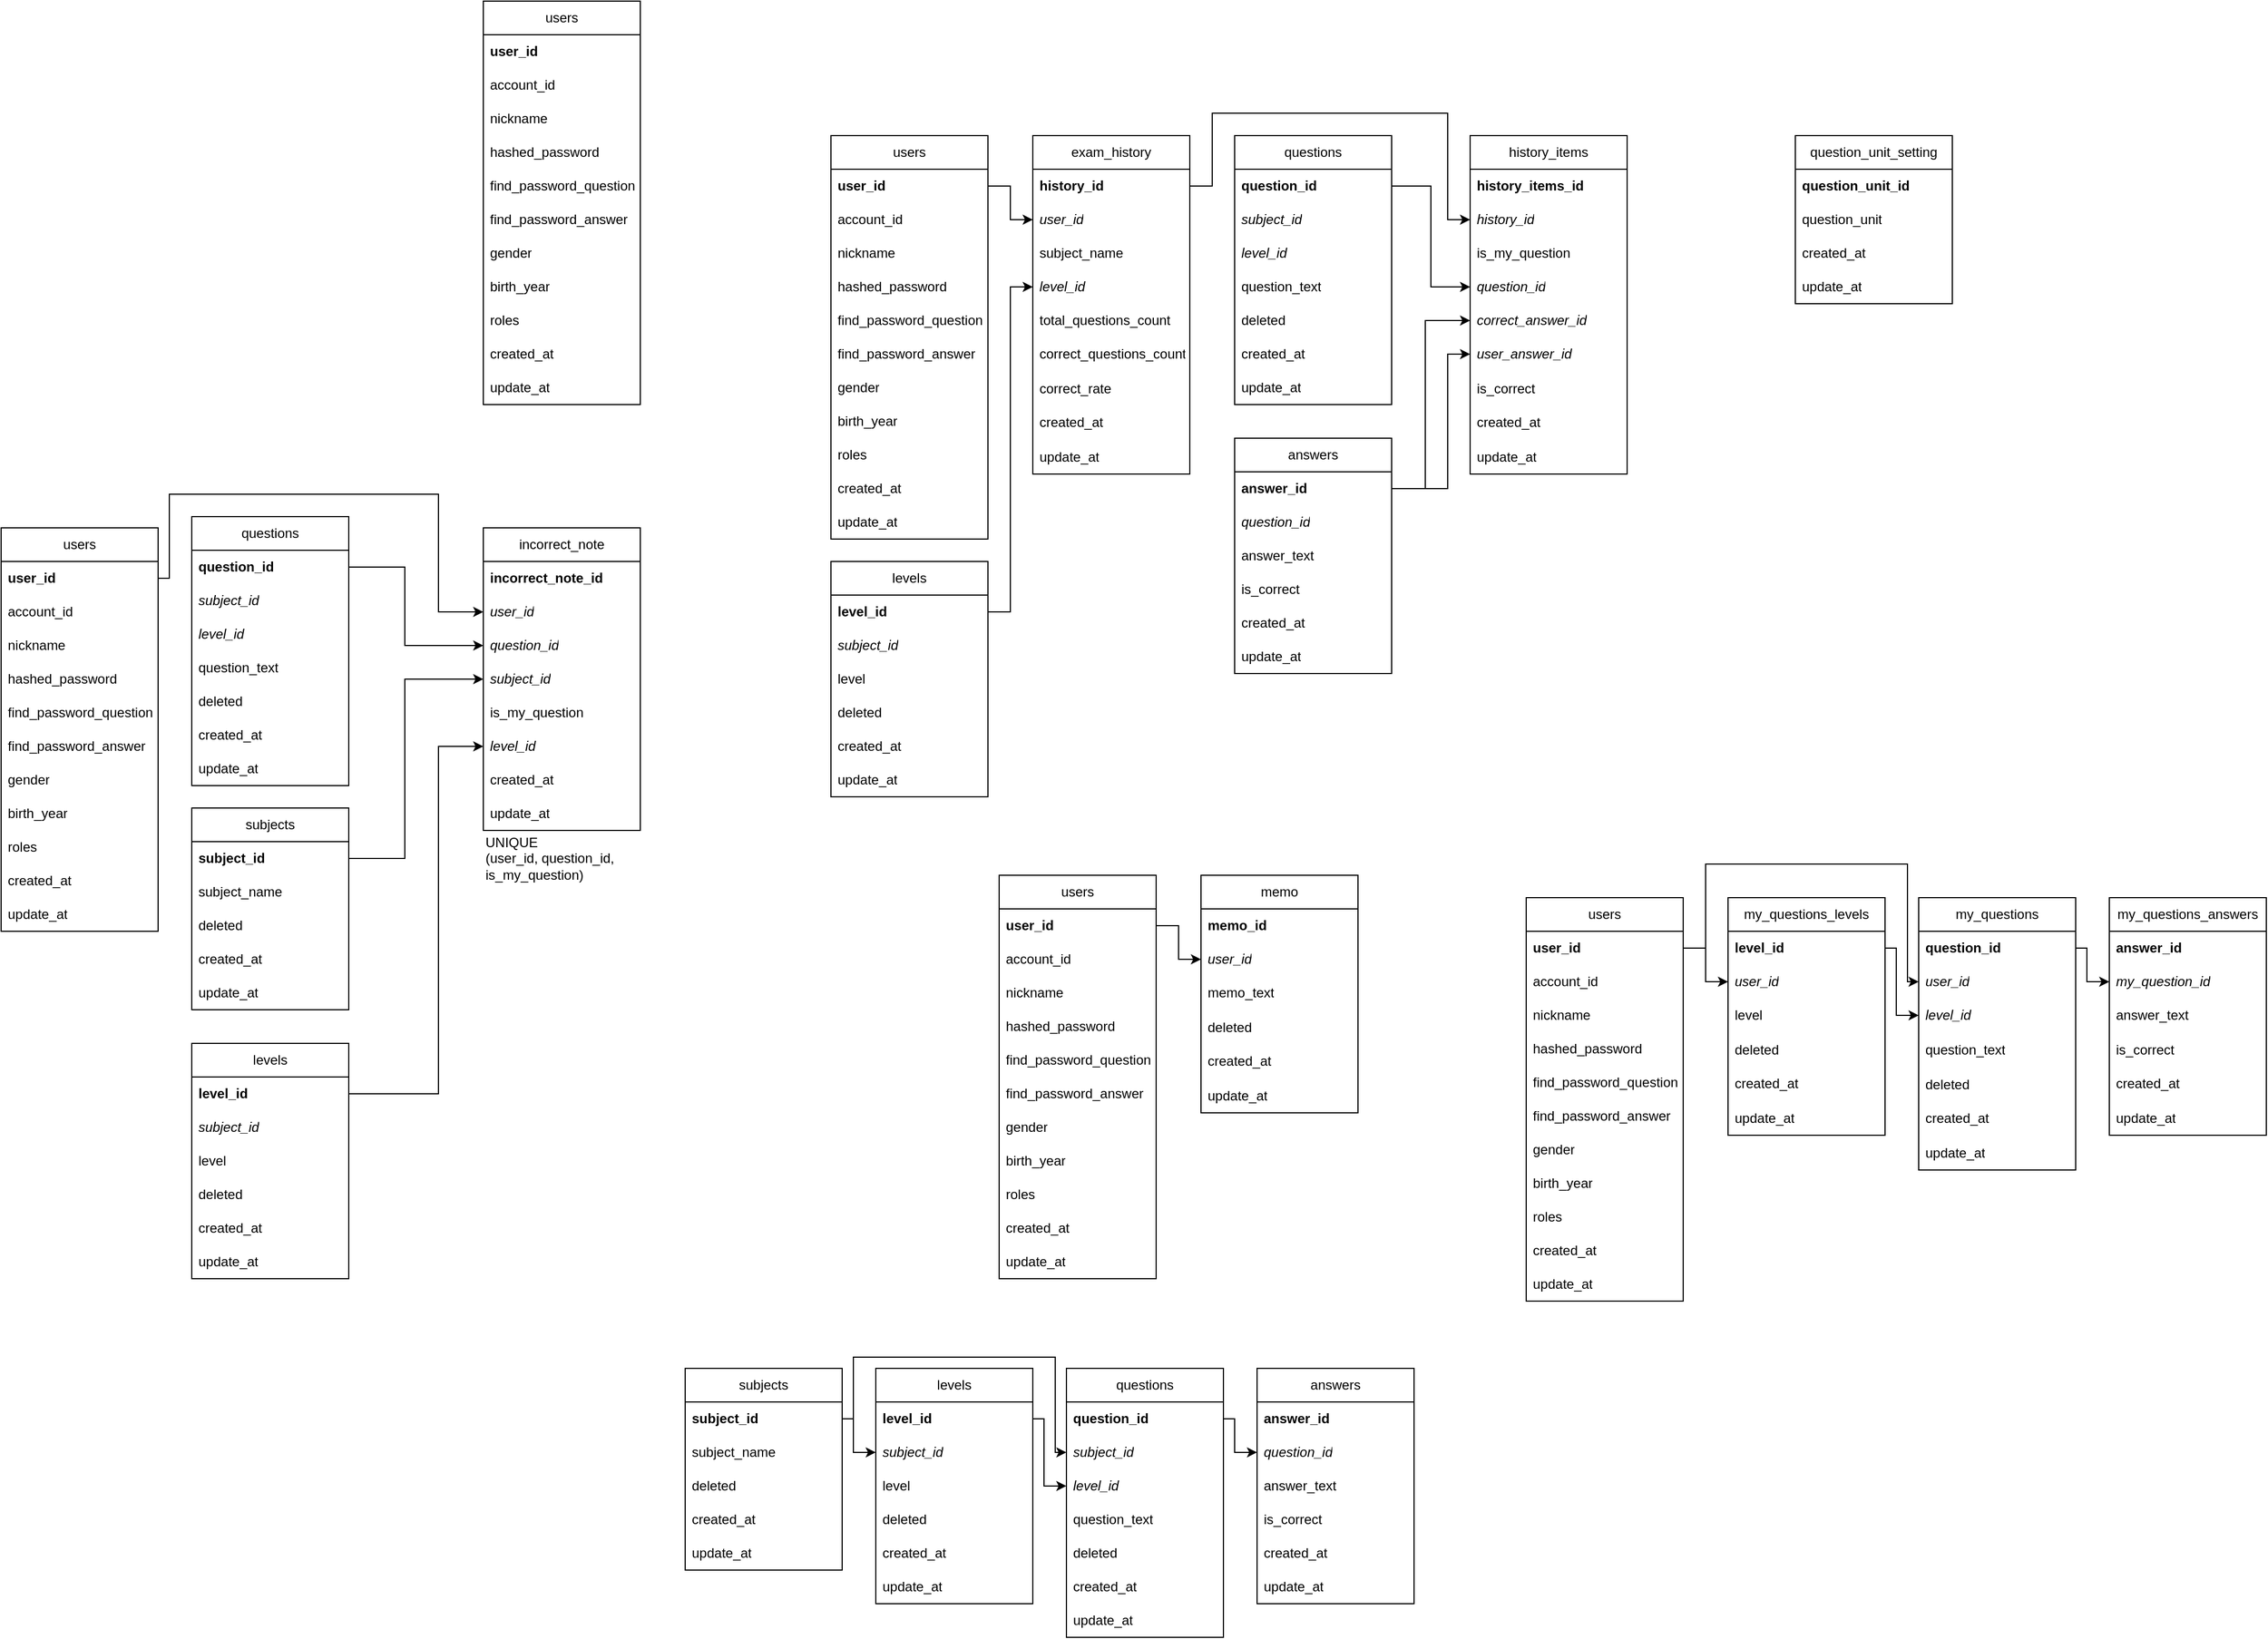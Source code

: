 <mxfile version="26.0.11">
  <diagram name="페이지-1" id="cPsiHw71rgnW8N-4dkOa">
    <mxGraphModel dx="2437" dy="2212" grid="1" gridSize="10" guides="1" tooltips="1" connect="1" arrows="1" fold="1" page="1" pageScale="1" pageWidth="827" pageHeight="1169" math="0" shadow="0">
      <root>
        <mxCell id="0" />
        <mxCell id="1" parent="0" />
        <mxCell id="VqnIIqxPbUTuVzLRbCaJ-1" value="users" style="swimlane;fontStyle=0;childLayout=stackLayout;horizontal=1;startSize=30;horizontalStack=0;resizeParent=1;resizeParentMax=0;resizeLast=0;collapsible=1;marginBottom=0;whiteSpace=wrap;html=1;" parent="1" vertex="1">
          <mxGeometry x="-720" y="410" width="140" height="360" as="geometry">
            <mxRectangle x="590" y="360" width="70" height="30" as="alternateBounds" />
          </mxGeometry>
        </mxCell>
        <mxCell id="VqnIIqxPbUTuVzLRbCaJ-2" value="&lt;b&gt;user_id&lt;/b&gt;" style="text;strokeColor=none;fillColor=none;align=left;verticalAlign=middle;spacingLeft=4;spacingRight=4;overflow=hidden;points=[[0,0.5],[1,0.5]];portConstraint=eastwest;rotatable=0;whiteSpace=wrap;html=1;" parent="VqnIIqxPbUTuVzLRbCaJ-1" vertex="1">
          <mxGeometry y="30" width="140" height="30" as="geometry" />
        </mxCell>
        <mxCell id="VqnIIqxPbUTuVzLRbCaJ-3" value="account_id" style="text;strokeColor=none;fillColor=none;align=left;verticalAlign=middle;spacingLeft=4;spacingRight=4;overflow=hidden;points=[[0,0.5],[1,0.5]];portConstraint=eastwest;rotatable=0;whiteSpace=wrap;html=1;" parent="VqnIIqxPbUTuVzLRbCaJ-1" vertex="1">
          <mxGeometry y="60" width="140" height="30" as="geometry" />
        </mxCell>
        <mxCell id="VqnIIqxPbUTuVzLRbCaJ-4" value="nickname" style="text;strokeColor=none;fillColor=none;align=left;verticalAlign=middle;spacingLeft=4;spacingRight=4;overflow=hidden;points=[[0,0.5],[1,0.5]];portConstraint=eastwest;rotatable=0;whiteSpace=wrap;html=1;" parent="VqnIIqxPbUTuVzLRbCaJ-1" vertex="1">
          <mxGeometry y="90" width="140" height="30" as="geometry" />
        </mxCell>
        <mxCell id="VqnIIqxPbUTuVzLRbCaJ-5" value="hashed_password" style="text;strokeColor=none;fillColor=none;align=left;verticalAlign=middle;spacingLeft=4;spacingRight=4;overflow=hidden;points=[[0,0.5],[1,0.5]];portConstraint=eastwest;rotatable=0;whiteSpace=wrap;html=1;" parent="VqnIIqxPbUTuVzLRbCaJ-1" vertex="1">
          <mxGeometry y="120" width="140" height="30" as="geometry" />
        </mxCell>
        <mxCell id="VqnIIqxPbUTuVzLRbCaJ-6" value="find_password_question" style="text;strokeColor=none;fillColor=none;align=left;verticalAlign=middle;spacingLeft=4;spacingRight=4;overflow=hidden;points=[[0,0.5],[1,0.5]];portConstraint=eastwest;rotatable=0;whiteSpace=wrap;html=1;" parent="VqnIIqxPbUTuVzLRbCaJ-1" vertex="1">
          <mxGeometry y="150" width="140" height="30" as="geometry" />
        </mxCell>
        <mxCell id="VqnIIqxPbUTuVzLRbCaJ-7" value="find_password_answer" style="text;strokeColor=none;fillColor=none;align=left;verticalAlign=middle;spacingLeft=4;spacingRight=4;overflow=hidden;points=[[0,0.5],[1,0.5]];portConstraint=eastwest;rotatable=0;whiteSpace=wrap;html=1;" parent="VqnIIqxPbUTuVzLRbCaJ-1" vertex="1">
          <mxGeometry y="180" width="140" height="30" as="geometry" />
        </mxCell>
        <mxCell id="VqnIIqxPbUTuVzLRbCaJ-8" value="gender" style="text;strokeColor=none;fillColor=none;align=left;verticalAlign=middle;spacingLeft=4;spacingRight=4;overflow=hidden;points=[[0,0.5],[1,0.5]];portConstraint=eastwest;rotatable=0;whiteSpace=wrap;html=1;" parent="VqnIIqxPbUTuVzLRbCaJ-1" vertex="1">
          <mxGeometry y="210" width="140" height="30" as="geometry" />
        </mxCell>
        <mxCell id="VqnIIqxPbUTuVzLRbCaJ-9" value="birth_year" style="text;strokeColor=none;fillColor=none;align=left;verticalAlign=middle;spacingLeft=4;spacingRight=4;overflow=hidden;points=[[0,0.5],[1,0.5]];portConstraint=eastwest;rotatable=0;whiteSpace=wrap;html=1;" parent="VqnIIqxPbUTuVzLRbCaJ-1" vertex="1">
          <mxGeometry y="240" width="140" height="30" as="geometry" />
        </mxCell>
        <mxCell id="VqnIIqxPbUTuVzLRbCaJ-10" value="roles" style="text;strokeColor=none;fillColor=none;align=left;verticalAlign=middle;spacingLeft=4;spacingRight=4;overflow=hidden;points=[[0,0.5],[1,0.5]];portConstraint=eastwest;rotatable=0;whiteSpace=wrap;html=1;" parent="VqnIIqxPbUTuVzLRbCaJ-1" vertex="1">
          <mxGeometry y="270" width="140" height="30" as="geometry" />
        </mxCell>
        <mxCell id="VqnIIqxPbUTuVzLRbCaJ-11" value="created_at" style="text;strokeColor=none;fillColor=none;align=left;verticalAlign=middle;spacingLeft=4;spacingRight=4;overflow=hidden;points=[[0,0.5],[1,0.5]];portConstraint=eastwest;rotatable=0;whiteSpace=wrap;html=1;" parent="VqnIIqxPbUTuVzLRbCaJ-1" vertex="1">
          <mxGeometry y="300" width="140" height="30" as="geometry" />
        </mxCell>
        <mxCell id="VqnIIqxPbUTuVzLRbCaJ-12" value="update_at" style="text;strokeColor=none;fillColor=none;align=left;verticalAlign=middle;spacingLeft=4;spacingRight=4;overflow=hidden;points=[[0,0.5],[1,0.5]];portConstraint=eastwest;rotatable=0;whiteSpace=wrap;html=1;" parent="VqnIIqxPbUTuVzLRbCaJ-1" vertex="1">
          <mxGeometry y="330" width="140" height="30" as="geometry" />
        </mxCell>
        <mxCell id="VqnIIqxPbUTuVzLRbCaJ-22" value="subjects" style="swimlane;fontStyle=0;childLayout=stackLayout;horizontal=1;startSize=30;horizontalStack=0;resizeParent=1;resizeParentMax=0;resizeLast=0;collapsible=1;marginBottom=0;whiteSpace=wrap;html=1;" parent="1" vertex="1">
          <mxGeometry x="-550" y="660" width="140" height="180" as="geometry" />
        </mxCell>
        <mxCell id="VqnIIqxPbUTuVzLRbCaJ-23" value="&lt;b&gt;subject_id&lt;/b&gt;" style="text;strokeColor=none;fillColor=none;align=left;verticalAlign=middle;spacingLeft=4;spacingRight=4;overflow=hidden;points=[[0,0.5],[1,0.5]];portConstraint=eastwest;rotatable=0;whiteSpace=wrap;html=1;" parent="VqnIIqxPbUTuVzLRbCaJ-22" vertex="1">
          <mxGeometry y="30" width="140" height="30" as="geometry" />
        </mxCell>
        <mxCell id="VqnIIqxPbUTuVzLRbCaJ-24" value="subject_name" style="text;strokeColor=none;fillColor=none;align=left;verticalAlign=middle;spacingLeft=4;spacingRight=4;overflow=hidden;points=[[0,0.5],[1,0.5]];portConstraint=eastwest;rotatable=0;whiteSpace=wrap;html=1;" parent="VqnIIqxPbUTuVzLRbCaJ-22" vertex="1">
          <mxGeometry y="60" width="140" height="30" as="geometry" />
        </mxCell>
        <mxCell id="VqnIIqxPbUTuVzLRbCaJ-25" value="deleted" style="text;strokeColor=none;fillColor=none;align=left;verticalAlign=middle;spacingLeft=4;spacingRight=4;overflow=hidden;points=[[0,0.5],[1,0.5]];portConstraint=eastwest;rotatable=0;whiteSpace=wrap;html=1;" parent="VqnIIqxPbUTuVzLRbCaJ-22" vertex="1">
          <mxGeometry y="90" width="140" height="30" as="geometry" />
        </mxCell>
        <mxCell id="VqnIIqxPbUTuVzLRbCaJ-26" value="created_at" style="text;strokeColor=none;fillColor=none;align=left;verticalAlign=middle;spacingLeft=4;spacingRight=4;overflow=hidden;points=[[0,0.5],[1,0.5]];portConstraint=eastwest;rotatable=0;whiteSpace=wrap;html=1;" parent="VqnIIqxPbUTuVzLRbCaJ-22" vertex="1">
          <mxGeometry y="120" width="140" height="30" as="geometry" />
        </mxCell>
        <mxCell id="VqnIIqxPbUTuVzLRbCaJ-27" value="update_at" style="text;strokeColor=none;fillColor=none;align=left;verticalAlign=middle;spacingLeft=4;spacingRight=4;overflow=hidden;points=[[0,0.5],[1,0.5]];portConstraint=eastwest;rotatable=0;whiteSpace=wrap;html=1;" parent="VqnIIqxPbUTuVzLRbCaJ-22" vertex="1">
          <mxGeometry y="150" width="140" height="30" as="geometry" />
        </mxCell>
        <mxCell id="VqnIIqxPbUTuVzLRbCaJ-28" value="levels" style="swimlane;fontStyle=0;childLayout=stackLayout;horizontal=1;startSize=30;horizontalStack=0;resizeParent=1;resizeParentMax=0;resizeLast=0;collapsible=1;marginBottom=0;whiteSpace=wrap;html=1;" parent="1" vertex="1">
          <mxGeometry x="-550" y="870" width="140" height="210" as="geometry" />
        </mxCell>
        <mxCell id="VqnIIqxPbUTuVzLRbCaJ-29" value="&lt;b&gt;level_id&lt;/b&gt;" style="text;strokeColor=none;fillColor=none;align=left;verticalAlign=middle;spacingLeft=4;spacingRight=4;overflow=hidden;points=[[0,0.5],[1,0.5]];portConstraint=eastwest;rotatable=0;whiteSpace=wrap;html=1;" parent="VqnIIqxPbUTuVzLRbCaJ-28" vertex="1">
          <mxGeometry y="30" width="140" height="30" as="geometry" />
        </mxCell>
        <mxCell id="VqnIIqxPbUTuVzLRbCaJ-30" value="&lt;i&gt;subject_id&lt;/i&gt;" style="text;strokeColor=none;fillColor=none;align=left;verticalAlign=middle;spacingLeft=4;spacingRight=4;overflow=hidden;points=[[0,0.5],[1,0.5]];portConstraint=eastwest;rotatable=0;whiteSpace=wrap;html=1;" parent="VqnIIqxPbUTuVzLRbCaJ-28" vertex="1">
          <mxGeometry y="60" width="140" height="30" as="geometry" />
        </mxCell>
        <mxCell id="VqnIIqxPbUTuVzLRbCaJ-31" value="level" style="text;strokeColor=none;fillColor=none;align=left;verticalAlign=middle;spacingLeft=4;spacingRight=4;overflow=hidden;points=[[0,0.5],[1,0.5]];portConstraint=eastwest;rotatable=0;whiteSpace=wrap;html=1;" parent="VqnIIqxPbUTuVzLRbCaJ-28" vertex="1">
          <mxGeometry y="90" width="140" height="30" as="geometry" />
        </mxCell>
        <mxCell id="VqnIIqxPbUTuVzLRbCaJ-43" value="deleted" style="text;strokeColor=none;fillColor=none;align=left;verticalAlign=middle;spacingLeft=4;spacingRight=4;overflow=hidden;points=[[0,0.5],[1,0.5]];portConstraint=eastwest;rotatable=0;whiteSpace=wrap;html=1;" parent="VqnIIqxPbUTuVzLRbCaJ-28" vertex="1">
          <mxGeometry y="120" width="140" height="30" as="geometry" />
        </mxCell>
        <mxCell id="VqnIIqxPbUTuVzLRbCaJ-32" value="created_at" style="text;strokeColor=none;fillColor=none;align=left;verticalAlign=middle;spacingLeft=4;spacingRight=4;overflow=hidden;points=[[0,0.5],[1,0.5]];portConstraint=eastwest;rotatable=0;whiteSpace=wrap;html=1;" parent="VqnIIqxPbUTuVzLRbCaJ-28" vertex="1">
          <mxGeometry y="150" width="140" height="30" as="geometry" />
        </mxCell>
        <mxCell id="VqnIIqxPbUTuVzLRbCaJ-33" value="update_at" style="text;strokeColor=none;fillColor=none;align=left;verticalAlign=middle;spacingLeft=4;spacingRight=4;overflow=hidden;points=[[0,0.5],[1,0.5]];portConstraint=eastwest;rotatable=0;whiteSpace=wrap;html=1;" parent="VqnIIqxPbUTuVzLRbCaJ-28" vertex="1">
          <mxGeometry y="180" width="140" height="30" as="geometry" />
        </mxCell>
        <mxCell id="VqnIIqxPbUTuVzLRbCaJ-59" value="incorrect_note" style="swimlane;fontStyle=0;childLayout=stackLayout;horizontal=1;startSize=30;horizontalStack=0;resizeParent=1;resizeParentMax=0;resizeLast=0;collapsible=1;marginBottom=0;whiteSpace=wrap;html=1;" parent="1" vertex="1">
          <mxGeometry x="-290" y="410" width="140" height="270" as="geometry" />
        </mxCell>
        <mxCell id="VqnIIqxPbUTuVzLRbCaJ-60" value="&lt;b&gt;incorrect_note_id&lt;/b&gt;" style="text;strokeColor=none;fillColor=none;align=left;verticalAlign=middle;spacingLeft=4;spacingRight=4;overflow=hidden;points=[[0,0.5],[1,0.5]];portConstraint=eastwest;rotatable=0;whiteSpace=wrap;html=1;" parent="VqnIIqxPbUTuVzLRbCaJ-59" vertex="1">
          <mxGeometry y="30" width="140" height="30" as="geometry" />
        </mxCell>
        <mxCell id="VqnIIqxPbUTuVzLRbCaJ-62" value="&lt;i&gt;user_id&lt;/i&gt;" style="text;strokeColor=none;fillColor=none;align=left;verticalAlign=middle;spacingLeft=4;spacingRight=4;overflow=hidden;points=[[0,0.5],[1,0.5]];portConstraint=eastwest;rotatable=0;whiteSpace=wrap;html=1;" parent="VqnIIqxPbUTuVzLRbCaJ-59" vertex="1">
          <mxGeometry y="60" width="140" height="30" as="geometry" />
        </mxCell>
        <mxCell id="VqnIIqxPbUTuVzLRbCaJ-61" value="&lt;i&gt;question_id&lt;/i&gt;" style="text;strokeColor=none;fillColor=none;align=left;verticalAlign=middle;spacingLeft=4;spacingRight=4;overflow=hidden;points=[[0,0.5],[1,0.5]];portConstraint=eastwest;rotatable=0;whiteSpace=wrap;html=1;" parent="VqnIIqxPbUTuVzLRbCaJ-59" vertex="1">
          <mxGeometry y="90" width="140" height="30" as="geometry" />
        </mxCell>
        <mxCell id="VqnIIqxPbUTuVzLRbCaJ-63" value="&lt;i&gt;subject_id&lt;/i&gt;" style="text;strokeColor=none;fillColor=none;align=left;verticalAlign=middle;spacingLeft=4;spacingRight=4;overflow=hidden;points=[[0,0.5],[1,0.5]];portConstraint=eastwest;rotatable=0;whiteSpace=wrap;html=1;" parent="VqnIIqxPbUTuVzLRbCaJ-59" vertex="1">
          <mxGeometry y="120" width="140" height="30" as="geometry" />
        </mxCell>
        <mxCell id="VqnIIqxPbUTuVzLRbCaJ-67" value="is_my_question" style="text;strokeColor=none;fillColor=none;align=left;verticalAlign=middle;spacingLeft=4;spacingRight=4;overflow=hidden;points=[[0,0.5],[1,0.5]];portConstraint=eastwest;rotatable=0;whiteSpace=wrap;html=1;" parent="VqnIIqxPbUTuVzLRbCaJ-59" vertex="1">
          <mxGeometry y="150" width="140" height="30" as="geometry" />
        </mxCell>
        <mxCell id="VqnIIqxPbUTuVzLRbCaJ-68" value="&lt;i&gt;level_id&lt;/i&gt;" style="text;strokeColor=none;fillColor=none;align=left;verticalAlign=middle;spacingLeft=4;spacingRight=4;overflow=hidden;points=[[0,0.5],[1,0.5]];portConstraint=eastwest;rotatable=0;whiteSpace=wrap;html=1;" parent="VqnIIqxPbUTuVzLRbCaJ-59" vertex="1">
          <mxGeometry y="180" width="140" height="30" as="geometry" />
        </mxCell>
        <mxCell id="VqnIIqxPbUTuVzLRbCaJ-64" value="created_at" style="text;strokeColor=none;fillColor=none;align=left;verticalAlign=middle;spacingLeft=4;spacingRight=4;overflow=hidden;points=[[0,0.5],[1,0.5]];portConstraint=eastwest;rotatable=0;whiteSpace=wrap;html=1;" parent="VqnIIqxPbUTuVzLRbCaJ-59" vertex="1">
          <mxGeometry y="210" width="140" height="30" as="geometry" />
        </mxCell>
        <mxCell id="VqnIIqxPbUTuVzLRbCaJ-65" value="update_at" style="text;strokeColor=none;fillColor=none;align=left;verticalAlign=middle;spacingLeft=4;spacingRight=4;overflow=hidden;points=[[0,0.5],[1,0.5]];portConstraint=eastwest;rotatable=0;whiteSpace=wrap;html=1;" parent="VqnIIqxPbUTuVzLRbCaJ-59" vertex="1">
          <mxGeometry y="240" width="140" height="30" as="geometry" />
        </mxCell>
        <mxCell id="VqnIIqxPbUTuVzLRbCaJ-70" value="UNIQUE&lt;div&gt;(user_id, question_id, is_my_question)&lt;/div&gt;" style="text;html=1;align=left;verticalAlign=middle;whiteSpace=wrap;rounded=0;" parent="1" vertex="1">
          <mxGeometry x="-290" y="690" width="140" height="30" as="geometry" />
        </mxCell>
        <mxCell id="VqnIIqxPbUTuVzLRbCaJ-71" value="exam_history" style="swimlane;fontStyle=0;childLayout=stackLayout;horizontal=1;startSize=30;horizontalStack=0;resizeParent=1;resizeParentMax=0;resizeLast=0;collapsible=1;marginBottom=0;whiteSpace=wrap;html=1;" parent="1" vertex="1">
          <mxGeometry x="200" y="60" width="140" height="302" as="geometry" />
        </mxCell>
        <mxCell id="VqnIIqxPbUTuVzLRbCaJ-72" value="&lt;b&gt;history_id&lt;/b&gt;" style="text;strokeColor=none;fillColor=none;align=left;verticalAlign=middle;spacingLeft=4;spacingRight=4;overflow=hidden;points=[[0,0.5],[1,0.5]];portConstraint=eastwest;rotatable=0;whiteSpace=wrap;html=1;" parent="VqnIIqxPbUTuVzLRbCaJ-71" vertex="1">
          <mxGeometry y="30" width="140" height="30" as="geometry" />
        </mxCell>
        <mxCell id="VqnIIqxPbUTuVzLRbCaJ-73" value="&lt;i style=&quot;&quot;&gt;user_id&lt;/i&gt;" style="text;strokeColor=none;fillColor=none;align=left;verticalAlign=middle;spacingLeft=4;spacingRight=4;overflow=hidden;points=[[0,0.5],[1,0.5]];portConstraint=eastwest;rotatable=0;whiteSpace=wrap;html=1;" parent="VqnIIqxPbUTuVzLRbCaJ-71" vertex="1">
          <mxGeometry y="60" width="140" height="30" as="geometry" />
        </mxCell>
        <mxCell id="VqnIIqxPbUTuVzLRbCaJ-74" value="subject_name" style="text;strokeColor=none;fillColor=none;align=left;verticalAlign=middle;spacingLeft=4;spacingRight=4;overflow=hidden;points=[[0,0.5],[1,0.5]];portConstraint=eastwest;rotatable=0;whiteSpace=wrap;html=1;" parent="VqnIIqxPbUTuVzLRbCaJ-71" vertex="1">
          <mxGeometry y="90" width="140" height="30" as="geometry" />
        </mxCell>
        <mxCell id="VqnIIqxPbUTuVzLRbCaJ-75" value="&lt;i&gt;level_id&lt;/i&gt;" style="text;strokeColor=none;fillColor=none;align=left;verticalAlign=middle;spacingLeft=4;spacingRight=4;overflow=hidden;points=[[0,0.5],[1,0.5]];portConstraint=eastwest;rotatable=0;whiteSpace=wrap;html=1;" parent="VqnIIqxPbUTuVzLRbCaJ-71" vertex="1">
          <mxGeometry y="120" width="140" height="30" as="geometry" />
        </mxCell>
        <mxCell id="VqnIIqxPbUTuVzLRbCaJ-76" value="total_questions_count" style="text;strokeColor=none;fillColor=none;align=left;verticalAlign=middle;spacingLeft=4;spacingRight=4;overflow=hidden;points=[[0,0.5],[1,0.5]];portConstraint=eastwest;rotatable=0;whiteSpace=wrap;html=1;" parent="VqnIIqxPbUTuVzLRbCaJ-71" vertex="1">
          <mxGeometry y="150" width="140" height="30" as="geometry" />
        </mxCell>
        <mxCell id="VqnIIqxPbUTuVzLRbCaJ-77" value="correct_questions_count" style="text;strokeColor=none;fillColor=none;align=left;verticalAlign=middle;spacingLeft=4;spacingRight=4;overflow=hidden;points=[[0,0.5],[1,0.5]];portConstraint=eastwest;rotatable=0;whiteSpace=wrap;html=1;" parent="VqnIIqxPbUTuVzLRbCaJ-71" vertex="1">
          <mxGeometry y="180" width="140" height="30" as="geometry" />
        </mxCell>
        <mxCell id="VqnIIqxPbUTuVzLRbCaJ-80" value="correct_rate" style="text;strokeColor=none;fillColor=none;align=left;verticalAlign=middle;spacingLeft=4;spacingRight=4;overflow=hidden;points=[[0,0.5],[1,0.5]];portConstraint=eastwest;rotatable=0;whiteSpace=wrap;html=1;" parent="VqnIIqxPbUTuVzLRbCaJ-71" vertex="1">
          <mxGeometry y="210" width="140" height="31" as="geometry" />
        </mxCell>
        <mxCell id="VqnIIqxPbUTuVzLRbCaJ-78" value="created_at" style="text;strokeColor=none;fillColor=none;align=left;verticalAlign=middle;spacingLeft=4;spacingRight=4;overflow=hidden;points=[[0,0.5],[1,0.5]];portConstraint=eastwest;rotatable=0;whiteSpace=wrap;html=1;" parent="VqnIIqxPbUTuVzLRbCaJ-71" vertex="1">
          <mxGeometry y="241" width="140" height="30" as="geometry" />
        </mxCell>
        <mxCell id="VqnIIqxPbUTuVzLRbCaJ-79" value="update_at" style="text;strokeColor=none;fillColor=none;align=left;verticalAlign=middle;spacingLeft=4;spacingRight=4;overflow=hidden;points=[[0,0.5],[1,0.5]];portConstraint=eastwest;rotatable=0;whiteSpace=wrap;html=1;" parent="VqnIIqxPbUTuVzLRbCaJ-71" vertex="1">
          <mxGeometry y="271" width="140" height="31" as="geometry" />
        </mxCell>
        <mxCell id="VqnIIqxPbUTuVzLRbCaJ-81" value="history_items" style="swimlane;fontStyle=0;childLayout=stackLayout;horizontal=1;startSize=30;horizontalStack=0;resizeParent=1;resizeParentMax=0;resizeLast=0;collapsible=1;marginBottom=0;whiteSpace=wrap;html=1;" parent="1" vertex="1">
          <mxGeometry x="590" y="60" width="140" height="302" as="geometry" />
        </mxCell>
        <mxCell id="VqnIIqxPbUTuVzLRbCaJ-83" value="&lt;b&gt;history_items_id&lt;/b&gt;" style="text;strokeColor=none;fillColor=none;align=left;verticalAlign=middle;spacingLeft=4;spacingRight=4;overflow=hidden;points=[[0,0.5],[1,0.5]];portConstraint=eastwest;rotatable=0;whiteSpace=wrap;html=1;" parent="VqnIIqxPbUTuVzLRbCaJ-81" vertex="1">
          <mxGeometry y="30" width="140" height="30" as="geometry" />
        </mxCell>
        <mxCell id="VqnIIqxPbUTuVzLRbCaJ-82" value="&lt;i&gt;history_id&lt;/i&gt;" style="text;strokeColor=none;fillColor=none;align=left;verticalAlign=middle;spacingLeft=4;spacingRight=4;overflow=hidden;points=[[0,0.5],[1,0.5]];portConstraint=eastwest;rotatable=0;whiteSpace=wrap;html=1;" parent="VqnIIqxPbUTuVzLRbCaJ-81" vertex="1">
          <mxGeometry y="60" width="140" height="30" as="geometry" />
        </mxCell>
        <mxCell id="VqnIIqxPbUTuVzLRbCaJ-84" value="is_my_question" style="text;strokeColor=none;fillColor=none;align=left;verticalAlign=middle;spacingLeft=4;spacingRight=4;overflow=hidden;points=[[0,0.5],[1,0.5]];portConstraint=eastwest;rotatable=0;whiteSpace=wrap;html=1;" parent="VqnIIqxPbUTuVzLRbCaJ-81" vertex="1">
          <mxGeometry y="90" width="140" height="30" as="geometry" />
        </mxCell>
        <mxCell id="VqnIIqxPbUTuVzLRbCaJ-85" value="&lt;i&gt;question_id&lt;/i&gt;" style="text;strokeColor=none;fillColor=none;align=left;verticalAlign=middle;spacingLeft=4;spacingRight=4;overflow=hidden;points=[[0,0.5],[1,0.5]];portConstraint=eastwest;rotatable=0;whiteSpace=wrap;html=1;" parent="VqnIIqxPbUTuVzLRbCaJ-81" vertex="1">
          <mxGeometry y="120" width="140" height="30" as="geometry" />
        </mxCell>
        <mxCell id="VqnIIqxPbUTuVzLRbCaJ-86" value="&lt;i&gt;correct_answer_id&lt;/i&gt;" style="text;strokeColor=none;fillColor=none;align=left;verticalAlign=middle;spacingLeft=4;spacingRight=4;overflow=hidden;points=[[0,0.5],[1,0.5]];portConstraint=eastwest;rotatable=0;whiteSpace=wrap;html=1;" parent="VqnIIqxPbUTuVzLRbCaJ-81" vertex="1">
          <mxGeometry y="150" width="140" height="30" as="geometry" />
        </mxCell>
        <mxCell id="VqnIIqxPbUTuVzLRbCaJ-87" value="&lt;i&gt;user_answer_id&lt;/i&gt;" style="text;strokeColor=none;fillColor=none;align=left;verticalAlign=middle;spacingLeft=4;spacingRight=4;overflow=hidden;points=[[0,0.5],[1,0.5]];portConstraint=eastwest;rotatable=0;whiteSpace=wrap;html=1;" parent="VqnIIqxPbUTuVzLRbCaJ-81" vertex="1">
          <mxGeometry y="180" width="140" height="30" as="geometry" />
        </mxCell>
        <mxCell id="VqnIIqxPbUTuVzLRbCaJ-88" value="is_correct" style="text;strokeColor=none;fillColor=none;align=left;verticalAlign=middle;spacingLeft=4;spacingRight=4;overflow=hidden;points=[[0,0.5],[1,0.5]];portConstraint=eastwest;rotatable=0;whiteSpace=wrap;html=1;" parent="VqnIIqxPbUTuVzLRbCaJ-81" vertex="1">
          <mxGeometry y="210" width="140" height="31" as="geometry" />
        </mxCell>
        <mxCell id="VqnIIqxPbUTuVzLRbCaJ-89" value="created_at" style="text;strokeColor=none;fillColor=none;align=left;verticalAlign=middle;spacingLeft=4;spacingRight=4;overflow=hidden;points=[[0,0.5],[1,0.5]];portConstraint=eastwest;rotatable=0;whiteSpace=wrap;html=1;" parent="VqnIIqxPbUTuVzLRbCaJ-81" vertex="1">
          <mxGeometry y="241" width="140" height="30" as="geometry" />
        </mxCell>
        <mxCell id="VqnIIqxPbUTuVzLRbCaJ-90" value="update_at" style="text;strokeColor=none;fillColor=none;align=left;verticalAlign=middle;spacingLeft=4;spacingRight=4;overflow=hidden;points=[[0,0.5],[1,0.5]];portConstraint=eastwest;rotatable=0;whiteSpace=wrap;html=1;" parent="VqnIIqxPbUTuVzLRbCaJ-81" vertex="1">
          <mxGeometry y="271" width="140" height="31" as="geometry" />
        </mxCell>
        <mxCell id="VqnIIqxPbUTuVzLRbCaJ-91" value="memo" style="swimlane;fontStyle=0;childLayout=stackLayout;horizontal=1;startSize=30;horizontalStack=0;resizeParent=1;resizeParentMax=0;resizeLast=0;collapsible=1;marginBottom=0;whiteSpace=wrap;html=1;" parent="1" vertex="1">
          <mxGeometry x="350" y="720" width="140" height="212" as="geometry" />
        </mxCell>
        <mxCell id="VqnIIqxPbUTuVzLRbCaJ-92" value="&lt;b&gt;memo_id&lt;/b&gt;" style="text;strokeColor=none;fillColor=none;align=left;verticalAlign=middle;spacingLeft=4;spacingRight=4;overflow=hidden;points=[[0,0.5],[1,0.5]];portConstraint=eastwest;rotatable=0;whiteSpace=wrap;html=1;" parent="VqnIIqxPbUTuVzLRbCaJ-91" vertex="1">
          <mxGeometry y="30" width="140" height="30" as="geometry" />
        </mxCell>
        <mxCell id="VqnIIqxPbUTuVzLRbCaJ-93" value="&lt;i&gt;user_id&lt;/i&gt;" style="text;strokeColor=none;fillColor=none;align=left;verticalAlign=middle;spacingLeft=4;spacingRight=4;overflow=hidden;points=[[0,0.5],[1,0.5]];portConstraint=eastwest;rotatable=0;whiteSpace=wrap;html=1;" parent="VqnIIqxPbUTuVzLRbCaJ-91" vertex="1">
          <mxGeometry y="60" width="140" height="30" as="geometry" />
        </mxCell>
        <mxCell id="VqnIIqxPbUTuVzLRbCaJ-94" value="memo_text" style="text;strokeColor=none;fillColor=none;align=left;verticalAlign=middle;spacingLeft=4;spacingRight=4;overflow=hidden;points=[[0,0.5],[1,0.5]];portConstraint=eastwest;rotatable=0;whiteSpace=wrap;html=1;" parent="VqnIIqxPbUTuVzLRbCaJ-91" vertex="1">
          <mxGeometry y="90" width="140" height="30" as="geometry" />
        </mxCell>
        <mxCell id="VqnIIqxPbUTuVzLRbCaJ-98" value="deleted" style="text;strokeColor=none;fillColor=none;align=left;verticalAlign=middle;spacingLeft=4;spacingRight=4;overflow=hidden;points=[[0,0.5],[1,0.5]];portConstraint=eastwest;rotatable=0;whiteSpace=wrap;html=1;" parent="VqnIIqxPbUTuVzLRbCaJ-91" vertex="1">
          <mxGeometry y="120" width="140" height="31" as="geometry" />
        </mxCell>
        <mxCell id="VqnIIqxPbUTuVzLRbCaJ-99" value="created_at" style="text;strokeColor=none;fillColor=none;align=left;verticalAlign=middle;spacingLeft=4;spacingRight=4;overflow=hidden;points=[[0,0.5],[1,0.5]];portConstraint=eastwest;rotatable=0;whiteSpace=wrap;html=1;" parent="VqnIIqxPbUTuVzLRbCaJ-91" vertex="1">
          <mxGeometry y="151" width="140" height="30" as="geometry" />
        </mxCell>
        <mxCell id="VqnIIqxPbUTuVzLRbCaJ-100" value="update_at" style="text;strokeColor=none;fillColor=none;align=left;verticalAlign=middle;spacingLeft=4;spacingRight=4;overflow=hidden;points=[[0,0.5],[1,0.5]];portConstraint=eastwest;rotatable=0;whiteSpace=wrap;html=1;" parent="VqnIIqxPbUTuVzLRbCaJ-91" vertex="1">
          <mxGeometry y="181" width="140" height="31" as="geometry" />
        </mxCell>
        <mxCell id="VqnIIqxPbUTuVzLRbCaJ-101" value="my_questions_levels" style="swimlane;fontStyle=0;childLayout=stackLayout;horizontal=1;startSize=30;horizontalStack=0;resizeParent=1;resizeParentMax=0;resizeLast=0;collapsible=1;marginBottom=0;whiteSpace=wrap;html=1;" parent="1" vertex="1">
          <mxGeometry x="820" y="740" width="140" height="212" as="geometry" />
        </mxCell>
        <mxCell id="VqnIIqxPbUTuVzLRbCaJ-102" value="&lt;b&gt;level_id&lt;/b&gt;" style="text;strokeColor=none;fillColor=none;align=left;verticalAlign=middle;spacingLeft=4;spacingRight=4;overflow=hidden;points=[[0,0.5],[1,0.5]];portConstraint=eastwest;rotatable=0;whiteSpace=wrap;html=1;" parent="VqnIIqxPbUTuVzLRbCaJ-101" vertex="1">
          <mxGeometry y="30" width="140" height="30" as="geometry" />
        </mxCell>
        <mxCell id="VqnIIqxPbUTuVzLRbCaJ-103" value="&lt;i&gt;user_id&lt;/i&gt;" style="text;strokeColor=none;fillColor=none;align=left;verticalAlign=middle;spacingLeft=4;spacingRight=4;overflow=hidden;points=[[0,0.5],[1,0.5]];portConstraint=eastwest;rotatable=0;whiteSpace=wrap;html=1;" parent="VqnIIqxPbUTuVzLRbCaJ-101" vertex="1">
          <mxGeometry y="60" width="140" height="30" as="geometry" />
        </mxCell>
        <mxCell id="VqnIIqxPbUTuVzLRbCaJ-104" value="level" style="text;strokeColor=none;fillColor=none;align=left;verticalAlign=middle;spacingLeft=4;spacingRight=4;overflow=hidden;points=[[0,0.5],[1,0.5]];portConstraint=eastwest;rotatable=0;whiteSpace=wrap;html=1;" parent="VqnIIqxPbUTuVzLRbCaJ-101" vertex="1">
          <mxGeometry y="90" width="140" height="30" as="geometry" />
        </mxCell>
        <mxCell id="VqnIIqxPbUTuVzLRbCaJ-105" value="deleted" style="text;strokeColor=none;fillColor=none;align=left;verticalAlign=middle;spacingLeft=4;spacingRight=4;overflow=hidden;points=[[0,0.5],[1,0.5]];portConstraint=eastwest;rotatable=0;whiteSpace=wrap;html=1;" parent="VqnIIqxPbUTuVzLRbCaJ-101" vertex="1">
          <mxGeometry y="120" width="140" height="31" as="geometry" />
        </mxCell>
        <mxCell id="VqnIIqxPbUTuVzLRbCaJ-106" value="created_at" style="text;strokeColor=none;fillColor=none;align=left;verticalAlign=middle;spacingLeft=4;spacingRight=4;overflow=hidden;points=[[0,0.5],[1,0.5]];portConstraint=eastwest;rotatable=0;whiteSpace=wrap;html=1;" parent="VqnIIqxPbUTuVzLRbCaJ-101" vertex="1">
          <mxGeometry y="151" width="140" height="30" as="geometry" />
        </mxCell>
        <mxCell id="VqnIIqxPbUTuVzLRbCaJ-107" value="update_at" style="text;strokeColor=none;fillColor=none;align=left;verticalAlign=middle;spacingLeft=4;spacingRight=4;overflow=hidden;points=[[0,0.5],[1,0.5]];portConstraint=eastwest;rotatable=0;whiteSpace=wrap;html=1;" parent="VqnIIqxPbUTuVzLRbCaJ-101" vertex="1">
          <mxGeometry y="181" width="140" height="31" as="geometry" />
        </mxCell>
        <mxCell id="VqnIIqxPbUTuVzLRbCaJ-108" value="my_questions" style="swimlane;fontStyle=0;childLayout=stackLayout;horizontal=1;startSize=30;horizontalStack=0;resizeParent=1;resizeParentMax=0;resizeLast=0;collapsible=1;marginBottom=0;whiteSpace=wrap;html=1;" parent="1" vertex="1">
          <mxGeometry x="990" y="740" width="140" height="243" as="geometry" />
        </mxCell>
        <mxCell id="VqnIIqxPbUTuVzLRbCaJ-109" value="&lt;b&gt;question_id&lt;/b&gt;" style="text;strokeColor=none;fillColor=none;align=left;verticalAlign=middle;spacingLeft=4;spacingRight=4;overflow=hidden;points=[[0,0.5],[1,0.5]];portConstraint=eastwest;rotatable=0;whiteSpace=wrap;html=1;" parent="VqnIIqxPbUTuVzLRbCaJ-108" vertex="1">
          <mxGeometry y="30" width="140" height="30" as="geometry" />
        </mxCell>
        <mxCell id="VqnIIqxPbUTuVzLRbCaJ-110" value="&lt;i&gt;user_id&lt;/i&gt;" style="text;strokeColor=none;fillColor=none;align=left;verticalAlign=middle;spacingLeft=4;spacingRight=4;overflow=hidden;points=[[0,0.5],[1,0.5]];portConstraint=eastwest;rotatable=0;whiteSpace=wrap;html=1;" parent="VqnIIqxPbUTuVzLRbCaJ-108" vertex="1">
          <mxGeometry y="60" width="140" height="30" as="geometry" />
        </mxCell>
        <mxCell id="VqnIIqxPbUTuVzLRbCaJ-111" value="&lt;i&gt;level_id&lt;/i&gt;" style="text;strokeColor=none;fillColor=none;align=left;verticalAlign=middle;spacingLeft=4;spacingRight=4;overflow=hidden;points=[[0,0.5],[1,0.5]];portConstraint=eastwest;rotatable=0;whiteSpace=wrap;html=1;" parent="VqnIIqxPbUTuVzLRbCaJ-108" vertex="1">
          <mxGeometry y="90" width="140" height="30" as="geometry" />
        </mxCell>
        <mxCell id="VqnIIqxPbUTuVzLRbCaJ-112" value="question_text" style="text;strokeColor=none;fillColor=none;align=left;verticalAlign=middle;spacingLeft=4;spacingRight=4;overflow=hidden;points=[[0,0.5],[1,0.5]];portConstraint=eastwest;rotatable=0;whiteSpace=wrap;html=1;" parent="VqnIIqxPbUTuVzLRbCaJ-108" vertex="1">
          <mxGeometry y="120" width="140" height="31" as="geometry" />
        </mxCell>
        <mxCell id="VqnIIqxPbUTuVzLRbCaJ-115" value="deleted" style="text;strokeColor=none;fillColor=none;align=left;verticalAlign=middle;spacingLeft=4;spacingRight=4;overflow=hidden;points=[[0,0.5],[1,0.5]];portConstraint=eastwest;rotatable=0;whiteSpace=wrap;html=1;" parent="VqnIIqxPbUTuVzLRbCaJ-108" vertex="1">
          <mxGeometry y="151" width="140" height="31" as="geometry" />
        </mxCell>
        <mxCell id="VqnIIqxPbUTuVzLRbCaJ-113" value="created_at" style="text;strokeColor=none;fillColor=none;align=left;verticalAlign=middle;spacingLeft=4;spacingRight=4;overflow=hidden;points=[[0,0.5],[1,0.5]];portConstraint=eastwest;rotatable=0;whiteSpace=wrap;html=1;" parent="VqnIIqxPbUTuVzLRbCaJ-108" vertex="1">
          <mxGeometry y="182" width="140" height="30" as="geometry" />
        </mxCell>
        <mxCell id="VqnIIqxPbUTuVzLRbCaJ-114" value="update_at" style="text;strokeColor=none;fillColor=none;align=left;verticalAlign=middle;spacingLeft=4;spacingRight=4;overflow=hidden;points=[[0,0.5],[1,0.5]];portConstraint=eastwest;rotatable=0;whiteSpace=wrap;html=1;" parent="VqnIIqxPbUTuVzLRbCaJ-108" vertex="1">
          <mxGeometry y="212" width="140" height="31" as="geometry" />
        </mxCell>
        <mxCell id="VqnIIqxPbUTuVzLRbCaJ-116" value="my_questions_answers" style="swimlane;fontStyle=0;childLayout=stackLayout;horizontal=1;startSize=30;horizontalStack=0;resizeParent=1;resizeParentMax=0;resizeLast=0;collapsible=1;marginBottom=0;whiteSpace=wrap;html=1;" parent="1" vertex="1">
          <mxGeometry x="1160" y="740" width="140" height="212" as="geometry" />
        </mxCell>
        <mxCell id="VqnIIqxPbUTuVzLRbCaJ-119" value="&lt;b&gt;answer_id&lt;/b&gt;" style="text;strokeColor=none;fillColor=none;align=left;verticalAlign=middle;spacingLeft=4;spacingRight=4;overflow=hidden;points=[[0,0.5],[1,0.5]];portConstraint=eastwest;rotatable=0;whiteSpace=wrap;html=1;" parent="VqnIIqxPbUTuVzLRbCaJ-116" vertex="1">
          <mxGeometry y="30" width="140" height="30" as="geometry" />
        </mxCell>
        <mxCell id="VqnIIqxPbUTuVzLRbCaJ-117" value="&lt;i&gt;my_question_id&lt;/i&gt;" style="text;strokeColor=none;fillColor=none;align=left;verticalAlign=middle;spacingLeft=4;spacingRight=4;overflow=hidden;points=[[0,0.5],[1,0.5]];portConstraint=eastwest;rotatable=0;whiteSpace=wrap;html=1;" parent="VqnIIqxPbUTuVzLRbCaJ-116" vertex="1">
          <mxGeometry y="60" width="140" height="30" as="geometry" />
        </mxCell>
        <mxCell id="VqnIIqxPbUTuVzLRbCaJ-118" value="answer_text" style="text;strokeColor=none;fillColor=none;align=left;verticalAlign=middle;spacingLeft=4;spacingRight=4;overflow=hidden;points=[[0,0.5],[1,0.5]];portConstraint=eastwest;rotatable=0;whiteSpace=wrap;html=1;" parent="VqnIIqxPbUTuVzLRbCaJ-116" vertex="1">
          <mxGeometry y="90" width="140" height="30" as="geometry" />
        </mxCell>
        <mxCell id="VqnIIqxPbUTuVzLRbCaJ-120" value="is_correct" style="text;strokeColor=none;fillColor=none;align=left;verticalAlign=middle;spacingLeft=4;spacingRight=4;overflow=hidden;points=[[0,0.5],[1,0.5]];portConstraint=eastwest;rotatable=0;whiteSpace=wrap;html=1;" parent="VqnIIqxPbUTuVzLRbCaJ-116" vertex="1">
          <mxGeometry y="120" width="140" height="31" as="geometry" />
        </mxCell>
        <mxCell id="VqnIIqxPbUTuVzLRbCaJ-122" value="created_at" style="text;strokeColor=none;fillColor=none;align=left;verticalAlign=middle;spacingLeft=4;spacingRight=4;overflow=hidden;points=[[0,0.5],[1,0.5]];portConstraint=eastwest;rotatable=0;whiteSpace=wrap;html=1;" parent="VqnIIqxPbUTuVzLRbCaJ-116" vertex="1">
          <mxGeometry y="151" width="140" height="30" as="geometry" />
        </mxCell>
        <mxCell id="VqnIIqxPbUTuVzLRbCaJ-123" value="update_at" style="text;strokeColor=none;fillColor=none;align=left;verticalAlign=middle;spacingLeft=4;spacingRight=4;overflow=hidden;points=[[0,0.5],[1,0.5]];portConstraint=eastwest;rotatable=0;whiteSpace=wrap;html=1;" parent="VqnIIqxPbUTuVzLRbCaJ-116" vertex="1">
          <mxGeometry y="181" width="140" height="31" as="geometry" />
        </mxCell>
        <mxCell id="VqnIIqxPbUTuVzLRbCaJ-124" value="question_unit_setting" style="swimlane;fontStyle=0;childLayout=stackLayout;horizontal=1;startSize=30;horizontalStack=0;resizeParent=1;resizeParentMax=0;resizeLast=0;collapsible=1;marginBottom=0;whiteSpace=wrap;html=1;" parent="1" vertex="1">
          <mxGeometry x="880" y="60" width="140" height="150" as="geometry" />
        </mxCell>
        <mxCell id="VqnIIqxPbUTuVzLRbCaJ-125" value="&lt;b&gt;question_unit_id&lt;/b&gt;" style="text;strokeColor=none;fillColor=none;align=left;verticalAlign=middle;spacingLeft=4;spacingRight=4;overflow=hidden;points=[[0,0.5],[1,0.5]];portConstraint=eastwest;rotatable=0;whiteSpace=wrap;html=1;" parent="VqnIIqxPbUTuVzLRbCaJ-124" vertex="1">
          <mxGeometry y="30" width="140" height="30" as="geometry" />
        </mxCell>
        <mxCell id="VqnIIqxPbUTuVzLRbCaJ-126" value="question_unit" style="text;strokeColor=none;fillColor=none;align=left;verticalAlign=middle;spacingLeft=4;spacingRight=4;overflow=hidden;points=[[0,0.5],[1,0.5]];portConstraint=eastwest;rotatable=0;whiteSpace=wrap;html=1;" parent="VqnIIqxPbUTuVzLRbCaJ-124" vertex="1">
          <mxGeometry y="60" width="140" height="30" as="geometry" />
        </mxCell>
        <mxCell id="VqnIIqxPbUTuVzLRbCaJ-134" value="created_at" style="text;strokeColor=none;fillColor=none;align=left;verticalAlign=middle;spacingLeft=4;spacingRight=4;overflow=hidden;points=[[0,0.5],[1,0.5]];portConstraint=eastwest;rotatable=0;whiteSpace=wrap;html=1;" parent="VqnIIqxPbUTuVzLRbCaJ-124" vertex="1">
          <mxGeometry y="90" width="140" height="30" as="geometry" />
        </mxCell>
        <mxCell id="VqnIIqxPbUTuVzLRbCaJ-135" value="update_at" style="text;strokeColor=none;fillColor=none;align=left;verticalAlign=middle;spacingLeft=4;spacingRight=4;overflow=hidden;points=[[0,0.5],[1,0.5]];portConstraint=eastwest;rotatable=0;whiteSpace=wrap;html=1;" parent="VqnIIqxPbUTuVzLRbCaJ-124" vertex="1">
          <mxGeometry y="120" width="140" height="30" as="geometry" />
        </mxCell>
        <mxCell id="R99HiJ8Y6uTxvPn1321J-1" style="edgeStyle=orthogonalEdgeStyle;rounded=0;orthogonalLoop=1;jettySize=auto;html=1;exitX=1;exitY=0.5;exitDx=0;exitDy=0;entryX=0;entryY=0.5;entryDx=0;entryDy=0;" parent="1" source="VqnIIqxPbUTuVzLRbCaJ-2" target="VqnIIqxPbUTuVzLRbCaJ-62" edge="1">
          <mxGeometry relative="1" as="geometry">
            <Array as="points">
              <mxPoint x="-570" y="455" />
              <mxPoint x="-570" y="380" />
              <mxPoint x="-330" y="380" />
              <mxPoint x="-330" y="485" />
            </Array>
          </mxGeometry>
        </mxCell>
        <mxCell id="R99HiJ8Y6uTxvPn1321J-2" style="edgeStyle=orthogonalEdgeStyle;rounded=0;orthogonalLoop=1;jettySize=auto;html=1;exitX=1;exitY=0.5;exitDx=0;exitDy=0;entryX=0;entryY=0.5;entryDx=0;entryDy=0;" parent="1" source="VqnIIqxPbUTuVzLRbCaJ-23" target="VqnIIqxPbUTuVzLRbCaJ-63" edge="1">
          <mxGeometry relative="1" as="geometry">
            <Array as="points">
              <mxPoint x="-360" y="705" />
              <mxPoint x="-360" y="545" />
            </Array>
          </mxGeometry>
        </mxCell>
        <mxCell id="R99HiJ8Y6uTxvPn1321J-4" style="edgeStyle=orthogonalEdgeStyle;rounded=0;orthogonalLoop=1;jettySize=auto;html=1;exitX=1;exitY=0.5;exitDx=0;exitDy=0;entryX=0;entryY=0.5;entryDx=0;entryDy=0;" parent="1" source="VqnIIqxPbUTuVzLRbCaJ-29" target="VqnIIqxPbUTuVzLRbCaJ-68" edge="1">
          <mxGeometry relative="1" as="geometry">
            <Array as="points">
              <mxPoint x="-330" y="915" />
              <mxPoint x="-330" y="605" />
            </Array>
          </mxGeometry>
        </mxCell>
        <mxCell id="R99HiJ8Y6uTxvPn1321J-6" value="questions" style="swimlane;fontStyle=0;childLayout=stackLayout;horizontal=1;startSize=30;horizontalStack=0;resizeParent=1;resizeParentMax=0;resizeLast=0;collapsible=1;marginBottom=0;whiteSpace=wrap;html=1;" parent="1" vertex="1">
          <mxGeometry x="-550" y="400" width="140" height="240" as="geometry" />
        </mxCell>
        <mxCell id="R99HiJ8Y6uTxvPn1321J-7" value="&lt;b&gt;question_id&lt;/b&gt;" style="text;strokeColor=none;fillColor=none;align=left;verticalAlign=middle;spacingLeft=4;spacingRight=4;overflow=hidden;points=[[0,0.5],[1,0.5]];portConstraint=eastwest;rotatable=0;whiteSpace=wrap;html=1;" parent="R99HiJ8Y6uTxvPn1321J-6" vertex="1">
          <mxGeometry y="30" width="140" height="30" as="geometry" />
        </mxCell>
        <mxCell id="R99HiJ8Y6uTxvPn1321J-8" value="&lt;i&gt;subject_id&lt;/i&gt;" style="text;strokeColor=none;fillColor=none;align=left;verticalAlign=middle;spacingLeft=4;spacingRight=4;overflow=hidden;points=[[0,0.5],[1,0.5]];portConstraint=eastwest;rotatable=0;whiteSpace=wrap;html=1;" parent="R99HiJ8Y6uTxvPn1321J-6" vertex="1">
          <mxGeometry y="60" width="140" height="30" as="geometry" />
        </mxCell>
        <mxCell id="R99HiJ8Y6uTxvPn1321J-9" value="&lt;i&gt;level_id&lt;/i&gt;" style="text;strokeColor=none;fillColor=none;align=left;verticalAlign=middle;spacingLeft=4;spacingRight=4;overflow=hidden;points=[[0,0.5],[1,0.5]];portConstraint=eastwest;rotatable=0;whiteSpace=wrap;html=1;" parent="R99HiJ8Y6uTxvPn1321J-6" vertex="1">
          <mxGeometry y="90" width="140" height="30" as="geometry" />
        </mxCell>
        <mxCell id="R99HiJ8Y6uTxvPn1321J-10" value="question_text" style="text;strokeColor=none;fillColor=none;align=left;verticalAlign=middle;spacingLeft=4;spacingRight=4;overflow=hidden;points=[[0,0.5],[1,0.5]];portConstraint=eastwest;rotatable=0;whiteSpace=wrap;html=1;" parent="R99HiJ8Y6uTxvPn1321J-6" vertex="1">
          <mxGeometry y="120" width="140" height="30" as="geometry" />
        </mxCell>
        <mxCell id="R99HiJ8Y6uTxvPn1321J-11" value="deleted" style="text;strokeColor=none;fillColor=none;align=left;verticalAlign=middle;spacingLeft=4;spacingRight=4;overflow=hidden;points=[[0,0.5],[1,0.5]];portConstraint=eastwest;rotatable=0;whiteSpace=wrap;html=1;" parent="R99HiJ8Y6uTxvPn1321J-6" vertex="1">
          <mxGeometry y="150" width="140" height="30" as="geometry" />
        </mxCell>
        <mxCell id="R99HiJ8Y6uTxvPn1321J-12" value="created_at" style="text;strokeColor=none;fillColor=none;align=left;verticalAlign=middle;spacingLeft=4;spacingRight=4;overflow=hidden;points=[[0,0.5],[1,0.5]];portConstraint=eastwest;rotatable=0;whiteSpace=wrap;html=1;" parent="R99HiJ8Y6uTxvPn1321J-6" vertex="1">
          <mxGeometry y="180" width="140" height="30" as="geometry" />
        </mxCell>
        <mxCell id="R99HiJ8Y6uTxvPn1321J-13" value="update_at" style="text;strokeColor=none;fillColor=none;align=left;verticalAlign=middle;spacingLeft=4;spacingRight=4;overflow=hidden;points=[[0,0.5],[1,0.5]];portConstraint=eastwest;rotatable=0;whiteSpace=wrap;html=1;" parent="R99HiJ8Y6uTxvPn1321J-6" vertex="1">
          <mxGeometry y="210" width="140" height="30" as="geometry" />
        </mxCell>
        <mxCell id="R99HiJ8Y6uTxvPn1321J-14" style="edgeStyle=orthogonalEdgeStyle;rounded=0;orthogonalLoop=1;jettySize=auto;html=1;exitX=1;exitY=0.5;exitDx=0;exitDy=0;entryX=0;entryY=0.5;entryDx=0;entryDy=0;" parent="1" source="R99HiJ8Y6uTxvPn1321J-7" target="VqnIIqxPbUTuVzLRbCaJ-61" edge="1">
          <mxGeometry relative="1" as="geometry">
            <Array as="points">
              <mxPoint x="-360" y="445" />
              <mxPoint x="-360" y="515" />
            </Array>
          </mxGeometry>
        </mxCell>
        <mxCell id="R99HiJ8Y6uTxvPn1321J-15" value="users" style="swimlane;fontStyle=0;childLayout=stackLayout;horizontal=1;startSize=30;horizontalStack=0;resizeParent=1;resizeParentMax=0;resizeLast=0;collapsible=1;marginBottom=0;whiteSpace=wrap;html=1;" parent="1" vertex="1">
          <mxGeometry x="20" y="60" width="140" height="360" as="geometry">
            <mxRectangle x="590" y="360" width="70" height="30" as="alternateBounds" />
          </mxGeometry>
        </mxCell>
        <mxCell id="R99HiJ8Y6uTxvPn1321J-16" value="&lt;b&gt;user_id&lt;/b&gt;" style="text;strokeColor=none;fillColor=none;align=left;verticalAlign=middle;spacingLeft=4;spacingRight=4;overflow=hidden;points=[[0,0.5],[1,0.5]];portConstraint=eastwest;rotatable=0;whiteSpace=wrap;html=1;" parent="R99HiJ8Y6uTxvPn1321J-15" vertex="1">
          <mxGeometry y="30" width="140" height="30" as="geometry" />
        </mxCell>
        <mxCell id="R99HiJ8Y6uTxvPn1321J-17" value="account_id" style="text;strokeColor=none;fillColor=none;align=left;verticalAlign=middle;spacingLeft=4;spacingRight=4;overflow=hidden;points=[[0,0.5],[1,0.5]];portConstraint=eastwest;rotatable=0;whiteSpace=wrap;html=1;" parent="R99HiJ8Y6uTxvPn1321J-15" vertex="1">
          <mxGeometry y="60" width="140" height="30" as="geometry" />
        </mxCell>
        <mxCell id="R99HiJ8Y6uTxvPn1321J-18" value="nickname" style="text;strokeColor=none;fillColor=none;align=left;verticalAlign=middle;spacingLeft=4;spacingRight=4;overflow=hidden;points=[[0,0.5],[1,0.5]];portConstraint=eastwest;rotatable=0;whiteSpace=wrap;html=1;" parent="R99HiJ8Y6uTxvPn1321J-15" vertex="1">
          <mxGeometry y="90" width="140" height="30" as="geometry" />
        </mxCell>
        <mxCell id="R99HiJ8Y6uTxvPn1321J-19" value="hashed_password" style="text;strokeColor=none;fillColor=none;align=left;verticalAlign=middle;spacingLeft=4;spacingRight=4;overflow=hidden;points=[[0,0.5],[1,0.5]];portConstraint=eastwest;rotatable=0;whiteSpace=wrap;html=1;" parent="R99HiJ8Y6uTxvPn1321J-15" vertex="1">
          <mxGeometry y="120" width="140" height="30" as="geometry" />
        </mxCell>
        <mxCell id="R99HiJ8Y6uTxvPn1321J-20" value="find_password_question" style="text;strokeColor=none;fillColor=none;align=left;verticalAlign=middle;spacingLeft=4;spacingRight=4;overflow=hidden;points=[[0,0.5],[1,0.5]];portConstraint=eastwest;rotatable=0;whiteSpace=wrap;html=1;" parent="R99HiJ8Y6uTxvPn1321J-15" vertex="1">
          <mxGeometry y="150" width="140" height="30" as="geometry" />
        </mxCell>
        <mxCell id="R99HiJ8Y6uTxvPn1321J-21" value="find_password_answer" style="text;strokeColor=none;fillColor=none;align=left;verticalAlign=middle;spacingLeft=4;spacingRight=4;overflow=hidden;points=[[0,0.5],[1,0.5]];portConstraint=eastwest;rotatable=0;whiteSpace=wrap;html=1;" parent="R99HiJ8Y6uTxvPn1321J-15" vertex="1">
          <mxGeometry y="180" width="140" height="30" as="geometry" />
        </mxCell>
        <mxCell id="R99HiJ8Y6uTxvPn1321J-22" value="gender" style="text;strokeColor=none;fillColor=none;align=left;verticalAlign=middle;spacingLeft=4;spacingRight=4;overflow=hidden;points=[[0,0.5],[1,0.5]];portConstraint=eastwest;rotatable=0;whiteSpace=wrap;html=1;" parent="R99HiJ8Y6uTxvPn1321J-15" vertex="1">
          <mxGeometry y="210" width="140" height="30" as="geometry" />
        </mxCell>
        <mxCell id="R99HiJ8Y6uTxvPn1321J-23" value="birth_year" style="text;strokeColor=none;fillColor=none;align=left;verticalAlign=middle;spacingLeft=4;spacingRight=4;overflow=hidden;points=[[0,0.5],[1,0.5]];portConstraint=eastwest;rotatable=0;whiteSpace=wrap;html=1;" parent="R99HiJ8Y6uTxvPn1321J-15" vertex="1">
          <mxGeometry y="240" width="140" height="30" as="geometry" />
        </mxCell>
        <mxCell id="R99HiJ8Y6uTxvPn1321J-24" value="roles" style="text;strokeColor=none;fillColor=none;align=left;verticalAlign=middle;spacingLeft=4;spacingRight=4;overflow=hidden;points=[[0,0.5],[1,0.5]];portConstraint=eastwest;rotatable=0;whiteSpace=wrap;html=1;" parent="R99HiJ8Y6uTxvPn1321J-15" vertex="1">
          <mxGeometry y="270" width="140" height="30" as="geometry" />
        </mxCell>
        <mxCell id="R99HiJ8Y6uTxvPn1321J-25" value="created_at" style="text;strokeColor=none;fillColor=none;align=left;verticalAlign=middle;spacingLeft=4;spacingRight=4;overflow=hidden;points=[[0,0.5],[1,0.5]];portConstraint=eastwest;rotatable=0;whiteSpace=wrap;html=1;" parent="R99HiJ8Y6uTxvPn1321J-15" vertex="1">
          <mxGeometry y="300" width="140" height="30" as="geometry" />
        </mxCell>
        <mxCell id="R99HiJ8Y6uTxvPn1321J-26" value="update_at" style="text;strokeColor=none;fillColor=none;align=left;verticalAlign=middle;spacingLeft=4;spacingRight=4;overflow=hidden;points=[[0,0.5],[1,0.5]];portConstraint=eastwest;rotatable=0;whiteSpace=wrap;html=1;" parent="R99HiJ8Y6uTxvPn1321J-15" vertex="1">
          <mxGeometry y="330" width="140" height="30" as="geometry" />
        </mxCell>
        <mxCell id="R99HiJ8Y6uTxvPn1321J-27" value="answers" style="swimlane;fontStyle=0;childLayout=stackLayout;horizontal=1;startSize=30;horizontalStack=0;resizeParent=1;resizeParentMax=0;resizeLast=0;collapsible=1;marginBottom=0;whiteSpace=wrap;html=1;" parent="1" vertex="1">
          <mxGeometry x="380" y="330" width="140" height="210" as="geometry" />
        </mxCell>
        <mxCell id="R99HiJ8Y6uTxvPn1321J-28" value="&lt;b&gt;answer_id&lt;/b&gt;" style="text;strokeColor=none;fillColor=none;align=left;verticalAlign=middle;spacingLeft=4;spacingRight=4;overflow=hidden;points=[[0,0.5],[1,0.5]];portConstraint=eastwest;rotatable=0;whiteSpace=wrap;html=1;" parent="R99HiJ8Y6uTxvPn1321J-27" vertex="1">
          <mxGeometry y="30" width="140" height="30" as="geometry" />
        </mxCell>
        <mxCell id="R99HiJ8Y6uTxvPn1321J-29" value="&lt;i&gt;question_id&lt;/i&gt;" style="text;strokeColor=none;fillColor=none;align=left;verticalAlign=middle;spacingLeft=4;spacingRight=4;overflow=hidden;points=[[0,0.5],[1,0.5]];portConstraint=eastwest;rotatable=0;whiteSpace=wrap;html=1;" parent="R99HiJ8Y6uTxvPn1321J-27" vertex="1">
          <mxGeometry y="60" width="140" height="30" as="geometry" />
        </mxCell>
        <mxCell id="R99HiJ8Y6uTxvPn1321J-30" value="answer_text" style="text;strokeColor=none;fillColor=none;align=left;verticalAlign=middle;spacingLeft=4;spacingRight=4;overflow=hidden;points=[[0,0.5],[1,0.5]];portConstraint=eastwest;rotatable=0;whiteSpace=wrap;html=1;" parent="R99HiJ8Y6uTxvPn1321J-27" vertex="1">
          <mxGeometry y="90" width="140" height="30" as="geometry" />
        </mxCell>
        <mxCell id="R99HiJ8Y6uTxvPn1321J-31" value="is_correct" style="text;strokeColor=none;fillColor=none;align=left;verticalAlign=middle;spacingLeft=4;spacingRight=4;overflow=hidden;points=[[0,0.5],[1,0.5]];portConstraint=eastwest;rotatable=0;whiteSpace=wrap;html=1;" parent="R99HiJ8Y6uTxvPn1321J-27" vertex="1">
          <mxGeometry y="120" width="140" height="30" as="geometry" />
        </mxCell>
        <mxCell id="R99HiJ8Y6uTxvPn1321J-32" value="created_at" style="text;strokeColor=none;fillColor=none;align=left;verticalAlign=middle;spacingLeft=4;spacingRight=4;overflow=hidden;points=[[0,0.5],[1,0.5]];portConstraint=eastwest;rotatable=0;whiteSpace=wrap;html=1;" parent="R99HiJ8Y6uTxvPn1321J-27" vertex="1">
          <mxGeometry y="150" width="140" height="30" as="geometry" />
        </mxCell>
        <mxCell id="R99HiJ8Y6uTxvPn1321J-33" value="update_at" style="text;strokeColor=none;fillColor=none;align=left;verticalAlign=middle;spacingLeft=4;spacingRight=4;overflow=hidden;points=[[0,0.5],[1,0.5]];portConstraint=eastwest;rotatable=0;whiteSpace=wrap;html=1;" parent="R99HiJ8Y6uTxvPn1321J-27" vertex="1">
          <mxGeometry y="180" width="140" height="30" as="geometry" />
        </mxCell>
        <mxCell id="R99HiJ8Y6uTxvPn1321J-34" value="questions" style="swimlane;fontStyle=0;childLayout=stackLayout;horizontal=1;startSize=30;horizontalStack=0;resizeParent=1;resizeParentMax=0;resizeLast=0;collapsible=1;marginBottom=0;whiteSpace=wrap;html=1;" parent="1" vertex="1">
          <mxGeometry x="380" y="60" width="140" height="240" as="geometry" />
        </mxCell>
        <mxCell id="R99HiJ8Y6uTxvPn1321J-35" value="&lt;b&gt;question_id&lt;/b&gt;" style="text;strokeColor=none;fillColor=none;align=left;verticalAlign=middle;spacingLeft=4;spacingRight=4;overflow=hidden;points=[[0,0.5],[1,0.5]];portConstraint=eastwest;rotatable=0;whiteSpace=wrap;html=1;" parent="R99HiJ8Y6uTxvPn1321J-34" vertex="1">
          <mxGeometry y="30" width="140" height="30" as="geometry" />
        </mxCell>
        <mxCell id="R99HiJ8Y6uTxvPn1321J-36" value="&lt;i&gt;subject_id&lt;/i&gt;" style="text;strokeColor=none;fillColor=none;align=left;verticalAlign=middle;spacingLeft=4;spacingRight=4;overflow=hidden;points=[[0,0.5],[1,0.5]];portConstraint=eastwest;rotatable=0;whiteSpace=wrap;html=1;" parent="R99HiJ8Y6uTxvPn1321J-34" vertex="1">
          <mxGeometry y="60" width="140" height="30" as="geometry" />
        </mxCell>
        <mxCell id="R99HiJ8Y6uTxvPn1321J-37" value="&lt;i&gt;level_id&lt;/i&gt;" style="text;strokeColor=none;fillColor=none;align=left;verticalAlign=middle;spacingLeft=4;spacingRight=4;overflow=hidden;points=[[0,0.5],[1,0.5]];portConstraint=eastwest;rotatable=0;whiteSpace=wrap;html=1;" parent="R99HiJ8Y6uTxvPn1321J-34" vertex="1">
          <mxGeometry y="90" width="140" height="30" as="geometry" />
        </mxCell>
        <mxCell id="R99HiJ8Y6uTxvPn1321J-38" value="question_text" style="text;strokeColor=none;fillColor=none;align=left;verticalAlign=middle;spacingLeft=4;spacingRight=4;overflow=hidden;points=[[0,0.5],[1,0.5]];portConstraint=eastwest;rotatable=0;whiteSpace=wrap;html=1;" parent="R99HiJ8Y6uTxvPn1321J-34" vertex="1">
          <mxGeometry y="120" width="140" height="30" as="geometry" />
        </mxCell>
        <mxCell id="R99HiJ8Y6uTxvPn1321J-39" value="deleted" style="text;strokeColor=none;fillColor=none;align=left;verticalAlign=middle;spacingLeft=4;spacingRight=4;overflow=hidden;points=[[0,0.5],[1,0.5]];portConstraint=eastwest;rotatable=0;whiteSpace=wrap;html=1;" parent="R99HiJ8Y6uTxvPn1321J-34" vertex="1">
          <mxGeometry y="150" width="140" height="30" as="geometry" />
        </mxCell>
        <mxCell id="R99HiJ8Y6uTxvPn1321J-40" value="created_at" style="text;strokeColor=none;fillColor=none;align=left;verticalAlign=middle;spacingLeft=4;spacingRight=4;overflow=hidden;points=[[0,0.5],[1,0.5]];portConstraint=eastwest;rotatable=0;whiteSpace=wrap;html=1;" parent="R99HiJ8Y6uTxvPn1321J-34" vertex="1">
          <mxGeometry y="180" width="140" height="30" as="geometry" />
        </mxCell>
        <mxCell id="R99HiJ8Y6uTxvPn1321J-41" value="update_at" style="text;strokeColor=none;fillColor=none;align=left;verticalAlign=middle;spacingLeft=4;spacingRight=4;overflow=hidden;points=[[0,0.5],[1,0.5]];portConstraint=eastwest;rotatable=0;whiteSpace=wrap;html=1;" parent="R99HiJ8Y6uTxvPn1321J-34" vertex="1">
          <mxGeometry y="210" width="140" height="30" as="geometry" />
        </mxCell>
        <mxCell id="R99HiJ8Y6uTxvPn1321J-42" style="edgeStyle=orthogonalEdgeStyle;rounded=0;orthogonalLoop=1;jettySize=auto;html=1;exitX=1;exitY=0.5;exitDx=0;exitDy=0;entryX=0;entryY=0.5;entryDx=0;entryDy=0;" parent="1" source="R99HiJ8Y6uTxvPn1321J-16" target="VqnIIqxPbUTuVzLRbCaJ-73" edge="1">
          <mxGeometry relative="1" as="geometry" />
        </mxCell>
        <mxCell id="R99HiJ8Y6uTxvPn1321J-43" value="levels" style="swimlane;fontStyle=0;childLayout=stackLayout;horizontal=1;startSize=30;horizontalStack=0;resizeParent=1;resizeParentMax=0;resizeLast=0;collapsible=1;marginBottom=0;whiteSpace=wrap;html=1;" parent="1" vertex="1">
          <mxGeometry x="20" y="440" width="140" height="210" as="geometry" />
        </mxCell>
        <mxCell id="R99HiJ8Y6uTxvPn1321J-44" value="&lt;b&gt;level_id&lt;/b&gt;" style="text;strokeColor=none;fillColor=none;align=left;verticalAlign=middle;spacingLeft=4;spacingRight=4;overflow=hidden;points=[[0,0.5],[1,0.5]];portConstraint=eastwest;rotatable=0;whiteSpace=wrap;html=1;" parent="R99HiJ8Y6uTxvPn1321J-43" vertex="1">
          <mxGeometry y="30" width="140" height="30" as="geometry" />
        </mxCell>
        <mxCell id="R99HiJ8Y6uTxvPn1321J-45" value="&lt;i&gt;subject_id&lt;/i&gt;" style="text;strokeColor=none;fillColor=none;align=left;verticalAlign=middle;spacingLeft=4;spacingRight=4;overflow=hidden;points=[[0,0.5],[1,0.5]];portConstraint=eastwest;rotatable=0;whiteSpace=wrap;html=1;" parent="R99HiJ8Y6uTxvPn1321J-43" vertex="1">
          <mxGeometry y="60" width="140" height="30" as="geometry" />
        </mxCell>
        <mxCell id="R99HiJ8Y6uTxvPn1321J-46" value="level" style="text;strokeColor=none;fillColor=none;align=left;verticalAlign=middle;spacingLeft=4;spacingRight=4;overflow=hidden;points=[[0,0.5],[1,0.5]];portConstraint=eastwest;rotatable=0;whiteSpace=wrap;html=1;" parent="R99HiJ8Y6uTxvPn1321J-43" vertex="1">
          <mxGeometry y="90" width="140" height="30" as="geometry" />
        </mxCell>
        <mxCell id="R99HiJ8Y6uTxvPn1321J-47" value="deleted" style="text;strokeColor=none;fillColor=none;align=left;verticalAlign=middle;spacingLeft=4;spacingRight=4;overflow=hidden;points=[[0,0.5],[1,0.5]];portConstraint=eastwest;rotatable=0;whiteSpace=wrap;html=1;" parent="R99HiJ8Y6uTxvPn1321J-43" vertex="1">
          <mxGeometry y="120" width="140" height="30" as="geometry" />
        </mxCell>
        <mxCell id="R99HiJ8Y6uTxvPn1321J-48" value="created_at" style="text;strokeColor=none;fillColor=none;align=left;verticalAlign=middle;spacingLeft=4;spacingRight=4;overflow=hidden;points=[[0,0.5],[1,0.5]];portConstraint=eastwest;rotatable=0;whiteSpace=wrap;html=1;" parent="R99HiJ8Y6uTxvPn1321J-43" vertex="1">
          <mxGeometry y="150" width="140" height="30" as="geometry" />
        </mxCell>
        <mxCell id="R99HiJ8Y6uTxvPn1321J-49" value="update_at" style="text;strokeColor=none;fillColor=none;align=left;verticalAlign=middle;spacingLeft=4;spacingRight=4;overflow=hidden;points=[[0,0.5],[1,0.5]];portConstraint=eastwest;rotatable=0;whiteSpace=wrap;html=1;" parent="R99HiJ8Y6uTxvPn1321J-43" vertex="1">
          <mxGeometry y="180" width="140" height="30" as="geometry" />
        </mxCell>
        <mxCell id="R99HiJ8Y6uTxvPn1321J-50" style="edgeStyle=orthogonalEdgeStyle;rounded=0;orthogonalLoop=1;jettySize=auto;html=1;exitX=1;exitY=0.5;exitDx=0;exitDy=0;entryX=0;entryY=0.5;entryDx=0;entryDy=0;" parent="1" source="R99HiJ8Y6uTxvPn1321J-44" target="VqnIIqxPbUTuVzLRbCaJ-75" edge="1">
          <mxGeometry relative="1" as="geometry" />
        </mxCell>
        <mxCell id="R99HiJ8Y6uTxvPn1321J-104" value="questions" style="swimlane;fontStyle=0;childLayout=stackLayout;horizontal=1;startSize=30;horizontalStack=0;resizeParent=1;resizeParentMax=0;resizeLast=0;collapsible=1;marginBottom=0;whiteSpace=wrap;html=1;" parent="1" vertex="1">
          <mxGeometry x="230" y="1159.95" width="140" height="240" as="geometry" />
        </mxCell>
        <mxCell id="R99HiJ8Y6uTxvPn1321J-105" value="&lt;b&gt;question_id&lt;/b&gt;" style="text;strokeColor=none;fillColor=none;align=left;verticalAlign=middle;spacingLeft=4;spacingRight=4;overflow=hidden;points=[[0,0.5],[1,0.5]];portConstraint=eastwest;rotatable=0;whiteSpace=wrap;html=1;" parent="R99HiJ8Y6uTxvPn1321J-104" vertex="1">
          <mxGeometry y="30" width="140" height="30" as="geometry" />
        </mxCell>
        <mxCell id="R99HiJ8Y6uTxvPn1321J-106" value="&lt;i&gt;subject_id&lt;/i&gt;" style="text;strokeColor=none;fillColor=none;align=left;verticalAlign=middle;spacingLeft=4;spacingRight=4;overflow=hidden;points=[[0,0.5],[1,0.5]];portConstraint=eastwest;rotatable=0;whiteSpace=wrap;html=1;" parent="R99HiJ8Y6uTxvPn1321J-104" vertex="1">
          <mxGeometry y="60" width="140" height="30" as="geometry" />
        </mxCell>
        <mxCell id="R99HiJ8Y6uTxvPn1321J-107" value="&lt;i&gt;level_id&lt;/i&gt;" style="text;strokeColor=none;fillColor=none;align=left;verticalAlign=middle;spacingLeft=4;spacingRight=4;overflow=hidden;points=[[0,0.5],[1,0.5]];portConstraint=eastwest;rotatable=0;whiteSpace=wrap;html=1;" parent="R99HiJ8Y6uTxvPn1321J-104" vertex="1">
          <mxGeometry y="90" width="140" height="30" as="geometry" />
        </mxCell>
        <mxCell id="R99HiJ8Y6uTxvPn1321J-108" value="question_text" style="text;strokeColor=none;fillColor=none;align=left;verticalAlign=middle;spacingLeft=4;spacingRight=4;overflow=hidden;points=[[0,0.5],[1,0.5]];portConstraint=eastwest;rotatable=0;whiteSpace=wrap;html=1;" parent="R99HiJ8Y6uTxvPn1321J-104" vertex="1">
          <mxGeometry y="120" width="140" height="30" as="geometry" />
        </mxCell>
        <mxCell id="R99HiJ8Y6uTxvPn1321J-109" value="deleted" style="text;strokeColor=none;fillColor=none;align=left;verticalAlign=middle;spacingLeft=4;spacingRight=4;overflow=hidden;points=[[0,0.5],[1,0.5]];portConstraint=eastwest;rotatable=0;whiteSpace=wrap;html=1;" parent="R99HiJ8Y6uTxvPn1321J-104" vertex="1">
          <mxGeometry y="150" width="140" height="30" as="geometry" />
        </mxCell>
        <mxCell id="R99HiJ8Y6uTxvPn1321J-110" value="created_at" style="text;strokeColor=none;fillColor=none;align=left;verticalAlign=middle;spacingLeft=4;spacingRight=4;overflow=hidden;points=[[0,0.5],[1,0.5]];portConstraint=eastwest;rotatable=0;whiteSpace=wrap;html=1;" parent="R99HiJ8Y6uTxvPn1321J-104" vertex="1">
          <mxGeometry y="180" width="140" height="30" as="geometry" />
        </mxCell>
        <mxCell id="R99HiJ8Y6uTxvPn1321J-111" value="update_at" style="text;strokeColor=none;fillColor=none;align=left;verticalAlign=middle;spacingLeft=4;spacingRight=4;overflow=hidden;points=[[0,0.5],[1,0.5]];portConstraint=eastwest;rotatable=0;whiteSpace=wrap;html=1;" parent="R99HiJ8Y6uTxvPn1321J-104" vertex="1">
          <mxGeometry y="210" width="140" height="30" as="geometry" />
        </mxCell>
        <mxCell id="R99HiJ8Y6uTxvPn1321J-112" value="subjects" style="swimlane;fontStyle=0;childLayout=stackLayout;horizontal=1;startSize=30;horizontalStack=0;resizeParent=1;resizeParentMax=0;resizeLast=0;collapsible=1;marginBottom=0;whiteSpace=wrap;html=1;" parent="1" vertex="1">
          <mxGeometry x="-110" y="1159.95" width="140" height="180" as="geometry" />
        </mxCell>
        <mxCell id="R99HiJ8Y6uTxvPn1321J-113" value="&lt;b&gt;subject_id&lt;/b&gt;" style="text;strokeColor=none;fillColor=none;align=left;verticalAlign=middle;spacingLeft=4;spacingRight=4;overflow=hidden;points=[[0,0.5],[1,0.5]];portConstraint=eastwest;rotatable=0;whiteSpace=wrap;html=1;" parent="R99HiJ8Y6uTxvPn1321J-112" vertex="1">
          <mxGeometry y="30" width="140" height="30" as="geometry" />
        </mxCell>
        <mxCell id="R99HiJ8Y6uTxvPn1321J-114" value="subject_name" style="text;strokeColor=none;fillColor=none;align=left;verticalAlign=middle;spacingLeft=4;spacingRight=4;overflow=hidden;points=[[0,0.5],[1,0.5]];portConstraint=eastwest;rotatable=0;whiteSpace=wrap;html=1;" parent="R99HiJ8Y6uTxvPn1321J-112" vertex="1">
          <mxGeometry y="60" width="140" height="30" as="geometry" />
        </mxCell>
        <mxCell id="R99HiJ8Y6uTxvPn1321J-115" value="deleted" style="text;strokeColor=none;fillColor=none;align=left;verticalAlign=middle;spacingLeft=4;spacingRight=4;overflow=hidden;points=[[0,0.5],[1,0.5]];portConstraint=eastwest;rotatable=0;whiteSpace=wrap;html=1;" parent="R99HiJ8Y6uTxvPn1321J-112" vertex="1">
          <mxGeometry y="90" width="140" height="30" as="geometry" />
        </mxCell>
        <mxCell id="R99HiJ8Y6uTxvPn1321J-116" value="created_at" style="text;strokeColor=none;fillColor=none;align=left;verticalAlign=middle;spacingLeft=4;spacingRight=4;overflow=hidden;points=[[0,0.5],[1,0.5]];portConstraint=eastwest;rotatable=0;whiteSpace=wrap;html=1;" parent="R99HiJ8Y6uTxvPn1321J-112" vertex="1">
          <mxGeometry y="120" width="140" height="30" as="geometry" />
        </mxCell>
        <mxCell id="R99HiJ8Y6uTxvPn1321J-117" value="update_at" style="text;strokeColor=none;fillColor=none;align=left;verticalAlign=middle;spacingLeft=4;spacingRight=4;overflow=hidden;points=[[0,0.5],[1,0.5]];portConstraint=eastwest;rotatable=0;whiteSpace=wrap;html=1;" parent="R99HiJ8Y6uTxvPn1321J-112" vertex="1">
          <mxGeometry y="150" width="140" height="30" as="geometry" />
        </mxCell>
        <mxCell id="R99HiJ8Y6uTxvPn1321J-118" value="levels" style="swimlane;fontStyle=0;childLayout=stackLayout;horizontal=1;startSize=30;horizontalStack=0;resizeParent=1;resizeParentMax=0;resizeLast=0;collapsible=1;marginBottom=0;whiteSpace=wrap;html=1;" parent="1" vertex="1">
          <mxGeometry x="60" y="1159.95" width="140" height="210" as="geometry" />
        </mxCell>
        <mxCell id="R99HiJ8Y6uTxvPn1321J-119" value="&lt;b&gt;level_id&lt;/b&gt;" style="text;strokeColor=none;fillColor=none;align=left;verticalAlign=middle;spacingLeft=4;spacingRight=4;overflow=hidden;points=[[0,0.5],[1,0.5]];portConstraint=eastwest;rotatable=0;whiteSpace=wrap;html=1;" parent="R99HiJ8Y6uTxvPn1321J-118" vertex="1">
          <mxGeometry y="30" width="140" height="30" as="geometry" />
        </mxCell>
        <mxCell id="R99HiJ8Y6uTxvPn1321J-120" value="&lt;i&gt;subject_id&lt;/i&gt;" style="text;strokeColor=none;fillColor=none;align=left;verticalAlign=middle;spacingLeft=4;spacingRight=4;overflow=hidden;points=[[0,0.5],[1,0.5]];portConstraint=eastwest;rotatable=0;whiteSpace=wrap;html=1;" parent="R99HiJ8Y6uTxvPn1321J-118" vertex="1">
          <mxGeometry y="60" width="140" height="30" as="geometry" />
        </mxCell>
        <mxCell id="R99HiJ8Y6uTxvPn1321J-121" value="level" style="text;strokeColor=none;fillColor=none;align=left;verticalAlign=middle;spacingLeft=4;spacingRight=4;overflow=hidden;points=[[0,0.5],[1,0.5]];portConstraint=eastwest;rotatable=0;whiteSpace=wrap;html=1;" parent="R99HiJ8Y6uTxvPn1321J-118" vertex="1">
          <mxGeometry y="90" width="140" height="30" as="geometry" />
        </mxCell>
        <mxCell id="R99HiJ8Y6uTxvPn1321J-122" value="deleted" style="text;strokeColor=none;fillColor=none;align=left;verticalAlign=middle;spacingLeft=4;spacingRight=4;overflow=hidden;points=[[0,0.5],[1,0.5]];portConstraint=eastwest;rotatable=0;whiteSpace=wrap;html=1;" parent="R99HiJ8Y6uTxvPn1321J-118" vertex="1">
          <mxGeometry y="120" width="140" height="30" as="geometry" />
        </mxCell>
        <mxCell id="R99HiJ8Y6uTxvPn1321J-123" value="created_at" style="text;strokeColor=none;fillColor=none;align=left;verticalAlign=middle;spacingLeft=4;spacingRight=4;overflow=hidden;points=[[0,0.5],[1,0.5]];portConstraint=eastwest;rotatable=0;whiteSpace=wrap;html=1;" parent="R99HiJ8Y6uTxvPn1321J-118" vertex="1">
          <mxGeometry y="150" width="140" height="30" as="geometry" />
        </mxCell>
        <mxCell id="R99HiJ8Y6uTxvPn1321J-124" value="update_at" style="text;strokeColor=none;fillColor=none;align=left;verticalAlign=middle;spacingLeft=4;spacingRight=4;overflow=hidden;points=[[0,0.5],[1,0.5]];portConstraint=eastwest;rotatable=0;whiteSpace=wrap;html=1;" parent="R99HiJ8Y6uTxvPn1321J-118" vertex="1">
          <mxGeometry y="180" width="140" height="30" as="geometry" />
        </mxCell>
        <mxCell id="R99HiJ8Y6uTxvPn1321J-125" value="answers" style="swimlane;fontStyle=0;childLayout=stackLayout;horizontal=1;startSize=30;horizontalStack=0;resizeParent=1;resizeParentMax=0;resizeLast=0;collapsible=1;marginBottom=0;whiteSpace=wrap;html=1;" parent="1" vertex="1">
          <mxGeometry x="400" y="1159.95" width="140" height="210" as="geometry" />
        </mxCell>
        <mxCell id="R99HiJ8Y6uTxvPn1321J-126" value="&lt;b&gt;answer_id&lt;/b&gt;" style="text;strokeColor=none;fillColor=none;align=left;verticalAlign=middle;spacingLeft=4;spacingRight=4;overflow=hidden;points=[[0,0.5],[1,0.5]];portConstraint=eastwest;rotatable=0;whiteSpace=wrap;html=1;" parent="R99HiJ8Y6uTxvPn1321J-125" vertex="1">
          <mxGeometry y="30" width="140" height="30" as="geometry" />
        </mxCell>
        <mxCell id="R99HiJ8Y6uTxvPn1321J-127" value="&lt;i&gt;question_id&lt;/i&gt;" style="text;strokeColor=none;fillColor=none;align=left;verticalAlign=middle;spacingLeft=4;spacingRight=4;overflow=hidden;points=[[0,0.5],[1,0.5]];portConstraint=eastwest;rotatable=0;whiteSpace=wrap;html=1;" parent="R99HiJ8Y6uTxvPn1321J-125" vertex="1">
          <mxGeometry y="60" width="140" height="30" as="geometry" />
        </mxCell>
        <mxCell id="R99HiJ8Y6uTxvPn1321J-128" value="answer_text" style="text;strokeColor=none;fillColor=none;align=left;verticalAlign=middle;spacingLeft=4;spacingRight=4;overflow=hidden;points=[[0,0.5],[1,0.5]];portConstraint=eastwest;rotatable=0;whiteSpace=wrap;html=1;" parent="R99HiJ8Y6uTxvPn1321J-125" vertex="1">
          <mxGeometry y="90" width="140" height="30" as="geometry" />
        </mxCell>
        <mxCell id="R99HiJ8Y6uTxvPn1321J-129" value="is_correct" style="text;strokeColor=none;fillColor=none;align=left;verticalAlign=middle;spacingLeft=4;spacingRight=4;overflow=hidden;points=[[0,0.5],[1,0.5]];portConstraint=eastwest;rotatable=0;whiteSpace=wrap;html=1;" parent="R99HiJ8Y6uTxvPn1321J-125" vertex="1">
          <mxGeometry y="120" width="140" height="30" as="geometry" />
        </mxCell>
        <mxCell id="R99HiJ8Y6uTxvPn1321J-130" value="created_at" style="text;strokeColor=none;fillColor=none;align=left;verticalAlign=middle;spacingLeft=4;spacingRight=4;overflow=hidden;points=[[0,0.5],[1,0.5]];portConstraint=eastwest;rotatable=0;whiteSpace=wrap;html=1;" parent="R99HiJ8Y6uTxvPn1321J-125" vertex="1">
          <mxGeometry y="150" width="140" height="30" as="geometry" />
        </mxCell>
        <mxCell id="R99HiJ8Y6uTxvPn1321J-131" value="update_at" style="text;strokeColor=none;fillColor=none;align=left;verticalAlign=middle;spacingLeft=4;spacingRight=4;overflow=hidden;points=[[0,0.5],[1,0.5]];portConstraint=eastwest;rotatable=0;whiteSpace=wrap;html=1;" parent="R99HiJ8Y6uTxvPn1321J-125" vertex="1">
          <mxGeometry y="180" width="140" height="30" as="geometry" />
        </mxCell>
        <mxCell id="R99HiJ8Y6uTxvPn1321J-132" style="edgeStyle=orthogonalEdgeStyle;rounded=0;orthogonalLoop=1;jettySize=auto;html=1;exitX=1;exitY=0.5;exitDx=0;exitDy=0;entryX=0;entryY=0.5;entryDx=0;entryDy=0;" parent="1" source="R99HiJ8Y6uTxvPn1321J-113" target="R99HiJ8Y6uTxvPn1321J-120" edge="1">
          <mxGeometry relative="1" as="geometry">
            <Array as="points">
              <mxPoint x="40" y="1204.95" />
              <mxPoint x="40" y="1234.95" />
            </Array>
          </mxGeometry>
        </mxCell>
        <mxCell id="R99HiJ8Y6uTxvPn1321J-133" style="edgeStyle=orthogonalEdgeStyle;rounded=0;orthogonalLoop=1;jettySize=auto;html=1;exitX=1;exitY=0.5;exitDx=0;exitDy=0;entryX=0;entryY=0.5;entryDx=0;entryDy=0;" parent="1" source="R99HiJ8Y6uTxvPn1321J-119" target="R99HiJ8Y6uTxvPn1321J-107" edge="1">
          <mxGeometry relative="1" as="geometry">
            <Array as="points">
              <mxPoint x="210" y="1204.95" />
              <mxPoint x="210" y="1264.95" />
            </Array>
          </mxGeometry>
        </mxCell>
        <mxCell id="R99HiJ8Y6uTxvPn1321J-134" style="edgeStyle=orthogonalEdgeStyle;rounded=0;orthogonalLoop=1;jettySize=auto;html=1;exitX=1;exitY=0.5;exitDx=0;exitDy=0;entryX=0;entryY=0.5;entryDx=0;entryDy=0;" parent="1" source="R99HiJ8Y6uTxvPn1321J-113" target="R99HiJ8Y6uTxvPn1321J-106" edge="1">
          <mxGeometry relative="1" as="geometry">
            <Array as="points">
              <mxPoint x="40" y="1204.95" />
              <mxPoint x="40" y="1149.95" />
              <mxPoint x="220" y="1149.95" />
              <mxPoint x="220" y="1234.95" />
            </Array>
          </mxGeometry>
        </mxCell>
        <mxCell id="R99HiJ8Y6uTxvPn1321J-135" style="edgeStyle=orthogonalEdgeStyle;rounded=0;orthogonalLoop=1;jettySize=auto;html=1;exitX=1;exitY=0.5;exitDx=0;exitDy=0;entryX=0;entryY=0.5;entryDx=0;entryDy=0;" parent="1" source="R99HiJ8Y6uTxvPn1321J-105" target="R99HiJ8Y6uTxvPn1321J-127" edge="1">
          <mxGeometry relative="1" as="geometry">
            <Array as="points">
              <mxPoint x="380" y="1204.95" />
              <mxPoint x="380" y="1234.95" />
            </Array>
          </mxGeometry>
        </mxCell>
        <mxCell id="R99HiJ8Y6uTxvPn1321J-137" style="edgeStyle=orthogonalEdgeStyle;rounded=0;orthogonalLoop=1;jettySize=auto;html=1;exitX=1;exitY=0.5;exitDx=0;exitDy=0;entryX=0;entryY=0.5;entryDx=0;entryDy=0;" parent="1" source="VqnIIqxPbUTuVzLRbCaJ-72" target="VqnIIqxPbUTuVzLRbCaJ-82" edge="1">
          <mxGeometry relative="1" as="geometry">
            <Array as="points">
              <mxPoint x="360" y="105" />
              <mxPoint x="360" y="40" />
              <mxPoint x="570" y="40" />
              <mxPoint x="570" y="135" />
            </Array>
          </mxGeometry>
        </mxCell>
        <mxCell id="R99HiJ8Y6uTxvPn1321J-138" style="edgeStyle=orthogonalEdgeStyle;rounded=0;orthogonalLoop=1;jettySize=auto;html=1;exitX=1;exitY=0.5;exitDx=0;exitDy=0;entryX=0;entryY=0.5;entryDx=0;entryDy=0;" parent="1" source="R99HiJ8Y6uTxvPn1321J-35" target="VqnIIqxPbUTuVzLRbCaJ-85" edge="1">
          <mxGeometry relative="1" as="geometry" />
        </mxCell>
        <mxCell id="R99HiJ8Y6uTxvPn1321J-139" style="edgeStyle=orthogonalEdgeStyle;rounded=0;orthogonalLoop=1;jettySize=auto;html=1;exitX=1;exitY=0.5;exitDx=0;exitDy=0;entryX=0;entryY=0.5;entryDx=0;entryDy=0;" parent="1" source="R99HiJ8Y6uTxvPn1321J-28" target="VqnIIqxPbUTuVzLRbCaJ-86" edge="1">
          <mxGeometry relative="1" as="geometry">
            <Array as="points">
              <mxPoint x="550" y="375" />
              <mxPoint x="550" y="225" />
            </Array>
          </mxGeometry>
        </mxCell>
        <mxCell id="R99HiJ8Y6uTxvPn1321J-140" style="edgeStyle=orthogonalEdgeStyle;rounded=0;orthogonalLoop=1;jettySize=auto;html=1;exitX=1;exitY=0.5;exitDx=0;exitDy=0;entryX=0;entryY=0.5;entryDx=0;entryDy=0;" parent="1" source="R99HiJ8Y6uTxvPn1321J-28" target="VqnIIqxPbUTuVzLRbCaJ-87" edge="1">
          <mxGeometry relative="1" as="geometry">
            <Array as="points">
              <mxPoint x="570" y="375" />
              <mxPoint x="570" y="255" />
            </Array>
          </mxGeometry>
        </mxCell>
        <mxCell id="R99HiJ8Y6uTxvPn1321J-141" value="users" style="swimlane;fontStyle=0;childLayout=stackLayout;horizontal=1;startSize=30;horizontalStack=0;resizeParent=1;resizeParentMax=0;resizeLast=0;collapsible=1;marginBottom=0;whiteSpace=wrap;html=1;" parent="1" vertex="1">
          <mxGeometry x="170" y="720" width="140" height="360" as="geometry">
            <mxRectangle x="590" y="360" width="70" height="30" as="alternateBounds" />
          </mxGeometry>
        </mxCell>
        <mxCell id="R99HiJ8Y6uTxvPn1321J-142" value="&lt;b&gt;user_id&lt;/b&gt;" style="text;strokeColor=none;fillColor=none;align=left;verticalAlign=middle;spacingLeft=4;spacingRight=4;overflow=hidden;points=[[0,0.5],[1,0.5]];portConstraint=eastwest;rotatable=0;whiteSpace=wrap;html=1;" parent="R99HiJ8Y6uTxvPn1321J-141" vertex="1">
          <mxGeometry y="30" width="140" height="30" as="geometry" />
        </mxCell>
        <mxCell id="R99HiJ8Y6uTxvPn1321J-143" value="account_id" style="text;strokeColor=none;fillColor=none;align=left;verticalAlign=middle;spacingLeft=4;spacingRight=4;overflow=hidden;points=[[0,0.5],[1,0.5]];portConstraint=eastwest;rotatable=0;whiteSpace=wrap;html=1;" parent="R99HiJ8Y6uTxvPn1321J-141" vertex="1">
          <mxGeometry y="60" width="140" height="30" as="geometry" />
        </mxCell>
        <mxCell id="R99HiJ8Y6uTxvPn1321J-144" value="nickname" style="text;strokeColor=none;fillColor=none;align=left;verticalAlign=middle;spacingLeft=4;spacingRight=4;overflow=hidden;points=[[0,0.5],[1,0.5]];portConstraint=eastwest;rotatable=0;whiteSpace=wrap;html=1;" parent="R99HiJ8Y6uTxvPn1321J-141" vertex="1">
          <mxGeometry y="90" width="140" height="30" as="geometry" />
        </mxCell>
        <mxCell id="R99HiJ8Y6uTxvPn1321J-145" value="hashed_password" style="text;strokeColor=none;fillColor=none;align=left;verticalAlign=middle;spacingLeft=4;spacingRight=4;overflow=hidden;points=[[0,0.5],[1,0.5]];portConstraint=eastwest;rotatable=0;whiteSpace=wrap;html=1;" parent="R99HiJ8Y6uTxvPn1321J-141" vertex="1">
          <mxGeometry y="120" width="140" height="30" as="geometry" />
        </mxCell>
        <mxCell id="R99HiJ8Y6uTxvPn1321J-146" value="find_password_question" style="text;strokeColor=none;fillColor=none;align=left;verticalAlign=middle;spacingLeft=4;spacingRight=4;overflow=hidden;points=[[0,0.5],[1,0.5]];portConstraint=eastwest;rotatable=0;whiteSpace=wrap;html=1;" parent="R99HiJ8Y6uTxvPn1321J-141" vertex="1">
          <mxGeometry y="150" width="140" height="30" as="geometry" />
        </mxCell>
        <mxCell id="R99HiJ8Y6uTxvPn1321J-147" value="find_password_answer" style="text;strokeColor=none;fillColor=none;align=left;verticalAlign=middle;spacingLeft=4;spacingRight=4;overflow=hidden;points=[[0,0.5],[1,0.5]];portConstraint=eastwest;rotatable=0;whiteSpace=wrap;html=1;" parent="R99HiJ8Y6uTxvPn1321J-141" vertex="1">
          <mxGeometry y="180" width="140" height="30" as="geometry" />
        </mxCell>
        <mxCell id="R99HiJ8Y6uTxvPn1321J-148" value="gender" style="text;strokeColor=none;fillColor=none;align=left;verticalAlign=middle;spacingLeft=4;spacingRight=4;overflow=hidden;points=[[0,0.5],[1,0.5]];portConstraint=eastwest;rotatable=0;whiteSpace=wrap;html=1;" parent="R99HiJ8Y6uTxvPn1321J-141" vertex="1">
          <mxGeometry y="210" width="140" height="30" as="geometry" />
        </mxCell>
        <mxCell id="R99HiJ8Y6uTxvPn1321J-149" value="birth_year" style="text;strokeColor=none;fillColor=none;align=left;verticalAlign=middle;spacingLeft=4;spacingRight=4;overflow=hidden;points=[[0,0.5],[1,0.5]];portConstraint=eastwest;rotatable=0;whiteSpace=wrap;html=1;" parent="R99HiJ8Y6uTxvPn1321J-141" vertex="1">
          <mxGeometry y="240" width="140" height="30" as="geometry" />
        </mxCell>
        <mxCell id="R99HiJ8Y6uTxvPn1321J-150" value="roles" style="text;strokeColor=none;fillColor=none;align=left;verticalAlign=middle;spacingLeft=4;spacingRight=4;overflow=hidden;points=[[0,0.5],[1,0.5]];portConstraint=eastwest;rotatable=0;whiteSpace=wrap;html=1;" parent="R99HiJ8Y6uTxvPn1321J-141" vertex="1">
          <mxGeometry y="270" width="140" height="30" as="geometry" />
        </mxCell>
        <mxCell id="R99HiJ8Y6uTxvPn1321J-151" value="created_at" style="text;strokeColor=none;fillColor=none;align=left;verticalAlign=middle;spacingLeft=4;spacingRight=4;overflow=hidden;points=[[0,0.5],[1,0.5]];portConstraint=eastwest;rotatable=0;whiteSpace=wrap;html=1;" parent="R99HiJ8Y6uTxvPn1321J-141" vertex="1">
          <mxGeometry y="300" width="140" height="30" as="geometry" />
        </mxCell>
        <mxCell id="R99HiJ8Y6uTxvPn1321J-152" value="update_at" style="text;strokeColor=none;fillColor=none;align=left;verticalAlign=middle;spacingLeft=4;spacingRight=4;overflow=hidden;points=[[0,0.5],[1,0.5]];portConstraint=eastwest;rotatable=0;whiteSpace=wrap;html=1;" parent="R99HiJ8Y6uTxvPn1321J-141" vertex="1">
          <mxGeometry y="330" width="140" height="30" as="geometry" />
        </mxCell>
        <mxCell id="R99HiJ8Y6uTxvPn1321J-153" style="edgeStyle=orthogonalEdgeStyle;rounded=0;orthogonalLoop=1;jettySize=auto;html=1;exitX=1;exitY=0.5;exitDx=0;exitDy=0;entryX=0;entryY=0.5;entryDx=0;entryDy=0;" parent="1" source="R99HiJ8Y6uTxvPn1321J-142" target="VqnIIqxPbUTuVzLRbCaJ-93" edge="1">
          <mxGeometry relative="1" as="geometry" />
        </mxCell>
        <mxCell id="R99HiJ8Y6uTxvPn1321J-154" value="users" style="swimlane;fontStyle=0;childLayout=stackLayout;horizontal=1;startSize=30;horizontalStack=0;resizeParent=1;resizeParentMax=0;resizeLast=0;collapsible=1;marginBottom=0;whiteSpace=wrap;html=1;" parent="1" vertex="1">
          <mxGeometry x="640" y="740" width="140" height="360" as="geometry">
            <mxRectangle x="590" y="360" width="70" height="30" as="alternateBounds" />
          </mxGeometry>
        </mxCell>
        <mxCell id="R99HiJ8Y6uTxvPn1321J-155" value="&lt;b&gt;user_id&lt;/b&gt;" style="text;strokeColor=none;fillColor=none;align=left;verticalAlign=middle;spacingLeft=4;spacingRight=4;overflow=hidden;points=[[0,0.5],[1,0.5]];portConstraint=eastwest;rotatable=0;whiteSpace=wrap;html=1;" parent="R99HiJ8Y6uTxvPn1321J-154" vertex="1">
          <mxGeometry y="30" width="140" height="30" as="geometry" />
        </mxCell>
        <mxCell id="R99HiJ8Y6uTxvPn1321J-156" value="account_id" style="text;strokeColor=none;fillColor=none;align=left;verticalAlign=middle;spacingLeft=4;spacingRight=4;overflow=hidden;points=[[0,0.5],[1,0.5]];portConstraint=eastwest;rotatable=0;whiteSpace=wrap;html=1;" parent="R99HiJ8Y6uTxvPn1321J-154" vertex="1">
          <mxGeometry y="60" width="140" height="30" as="geometry" />
        </mxCell>
        <mxCell id="R99HiJ8Y6uTxvPn1321J-157" value="nickname" style="text;strokeColor=none;fillColor=none;align=left;verticalAlign=middle;spacingLeft=4;spacingRight=4;overflow=hidden;points=[[0,0.5],[1,0.5]];portConstraint=eastwest;rotatable=0;whiteSpace=wrap;html=1;" parent="R99HiJ8Y6uTxvPn1321J-154" vertex="1">
          <mxGeometry y="90" width="140" height="30" as="geometry" />
        </mxCell>
        <mxCell id="R99HiJ8Y6uTxvPn1321J-158" value="hashed_password" style="text;strokeColor=none;fillColor=none;align=left;verticalAlign=middle;spacingLeft=4;spacingRight=4;overflow=hidden;points=[[0,0.5],[1,0.5]];portConstraint=eastwest;rotatable=0;whiteSpace=wrap;html=1;" parent="R99HiJ8Y6uTxvPn1321J-154" vertex="1">
          <mxGeometry y="120" width="140" height="30" as="geometry" />
        </mxCell>
        <mxCell id="R99HiJ8Y6uTxvPn1321J-159" value="find_password_question" style="text;strokeColor=none;fillColor=none;align=left;verticalAlign=middle;spacingLeft=4;spacingRight=4;overflow=hidden;points=[[0,0.5],[1,0.5]];portConstraint=eastwest;rotatable=0;whiteSpace=wrap;html=1;" parent="R99HiJ8Y6uTxvPn1321J-154" vertex="1">
          <mxGeometry y="150" width="140" height="30" as="geometry" />
        </mxCell>
        <mxCell id="R99HiJ8Y6uTxvPn1321J-160" value="find_password_answer" style="text;strokeColor=none;fillColor=none;align=left;verticalAlign=middle;spacingLeft=4;spacingRight=4;overflow=hidden;points=[[0,0.5],[1,0.5]];portConstraint=eastwest;rotatable=0;whiteSpace=wrap;html=1;" parent="R99HiJ8Y6uTxvPn1321J-154" vertex="1">
          <mxGeometry y="180" width="140" height="30" as="geometry" />
        </mxCell>
        <mxCell id="R99HiJ8Y6uTxvPn1321J-161" value="gender" style="text;strokeColor=none;fillColor=none;align=left;verticalAlign=middle;spacingLeft=4;spacingRight=4;overflow=hidden;points=[[0,0.5],[1,0.5]];portConstraint=eastwest;rotatable=0;whiteSpace=wrap;html=1;" parent="R99HiJ8Y6uTxvPn1321J-154" vertex="1">
          <mxGeometry y="210" width="140" height="30" as="geometry" />
        </mxCell>
        <mxCell id="R99HiJ8Y6uTxvPn1321J-162" value="birth_year" style="text;strokeColor=none;fillColor=none;align=left;verticalAlign=middle;spacingLeft=4;spacingRight=4;overflow=hidden;points=[[0,0.5],[1,0.5]];portConstraint=eastwest;rotatable=0;whiteSpace=wrap;html=1;" parent="R99HiJ8Y6uTxvPn1321J-154" vertex="1">
          <mxGeometry y="240" width="140" height="30" as="geometry" />
        </mxCell>
        <mxCell id="R99HiJ8Y6uTxvPn1321J-163" value="roles" style="text;strokeColor=none;fillColor=none;align=left;verticalAlign=middle;spacingLeft=4;spacingRight=4;overflow=hidden;points=[[0,0.5],[1,0.5]];portConstraint=eastwest;rotatable=0;whiteSpace=wrap;html=1;" parent="R99HiJ8Y6uTxvPn1321J-154" vertex="1">
          <mxGeometry y="270" width="140" height="30" as="geometry" />
        </mxCell>
        <mxCell id="R99HiJ8Y6uTxvPn1321J-164" value="created_at" style="text;strokeColor=none;fillColor=none;align=left;verticalAlign=middle;spacingLeft=4;spacingRight=4;overflow=hidden;points=[[0,0.5],[1,0.5]];portConstraint=eastwest;rotatable=0;whiteSpace=wrap;html=1;" parent="R99HiJ8Y6uTxvPn1321J-154" vertex="1">
          <mxGeometry y="300" width="140" height="30" as="geometry" />
        </mxCell>
        <mxCell id="R99HiJ8Y6uTxvPn1321J-165" value="update_at" style="text;strokeColor=none;fillColor=none;align=left;verticalAlign=middle;spacingLeft=4;spacingRight=4;overflow=hidden;points=[[0,0.5],[1,0.5]];portConstraint=eastwest;rotatable=0;whiteSpace=wrap;html=1;" parent="R99HiJ8Y6uTxvPn1321J-154" vertex="1">
          <mxGeometry y="330" width="140" height="30" as="geometry" />
        </mxCell>
        <mxCell id="R99HiJ8Y6uTxvPn1321J-166" style="edgeStyle=orthogonalEdgeStyle;rounded=0;orthogonalLoop=1;jettySize=auto;html=1;exitX=1;exitY=0.5;exitDx=0;exitDy=0;entryX=0;entryY=0.5;entryDx=0;entryDy=0;" parent="1" source="R99HiJ8Y6uTxvPn1321J-155" target="VqnIIqxPbUTuVzLRbCaJ-103" edge="1">
          <mxGeometry relative="1" as="geometry" />
        </mxCell>
        <mxCell id="R99HiJ8Y6uTxvPn1321J-167" style="edgeStyle=orthogonalEdgeStyle;rounded=0;orthogonalLoop=1;jettySize=auto;html=1;exitX=1;exitY=0.5;exitDx=0;exitDy=0;entryX=0;entryY=0.5;entryDx=0;entryDy=0;" parent="1" source="VqnIIqxPbUTuVzLRbCaJ-102" target="VqnIIqxPbUTuVzLRbCaJ-111" edge="1">
          <mxGeometry relative="1" as="geometry">
            <Array as="points">
              <mxPoint x="970" y="785" />
              <mxPoint x="970" y="845" />
            </Array>
          </mxGeometry>
        </mxCell>
        <mxCell id="R99HiJ8Y6uTxvPn1321J-168" style="edgeStyle=orthogonalEdgeStyle;rounded=0;orthogonalLoop=1;jettySize=auto;html=1;exitX=1;exitY=0.5;exitDx=0;exitDy=0;entryX=0;entryY=0.5;entryDx=0;entryDy=0;" parent="1" source="R99HiJ8Y6uTxvPn1321J-155" target="VqnIIqxPbUTuVzLRbCaJ-110" edge="1">
          <mxGeometry relative="1" as="geometry">
            <Array as="points">
              <mxPoint x="800" y="785" />
              <mxPoint x="800" y="710" />
              <mxPoint x="980" y="710" />
              <mxPoint x="980" y="815" />
            </Array>
          </mxGeometry>
        </mxCell>
        <mxCell id="R99HiJ8Y6uTxvPn1321J-169" style="edgeStyle=orthogonalEdgeStyle;rounded=0;orthogonalLoop=1;jettySize=auto;html=1;exitX=1;exitY=0.5;exitDx=0;exitDy=0;entryX=0;entryY=0.5;entryDx=0;entryDy=0;" parent="1" source="VqnIIqxPbUTuVzLRbCaJ-109" target="VqnIIqxPbUTuVzLRbCaJ-117" edge="1">
          <mxGeometry relative="1" as="geometry">
            <Array as="points">
              <mxPoint x="1140" y="785" />
              <mxPoint x="1140" y="815" />
            </Array>
          </mxGeometry>
        </mxCell>
        <mxCell id="7YYW2AQSbcRTOklPeAaO-1" value="users" style="swimlane;fontStyle=0;childLayout=stackLayout;horizontal=1;startSize=30;horizontalStack=0;resizeParent=1;resizeParentMax=0;resizeLast=0;collapsible=1;marginBottom=0;whiteSpace=wrap;html=1;" vertex="1" parent="1">
          <mxGeometry x="-290" y="-60" width="140" height="360" as="geometry">
            <mxRectangle x="590" y="360" width="70" height="30" as="alternateBounds" />
          </mxGeometry>
        </mxCell>
        <mxCell id="7YYW2AQSbcRTOklPeAaO-2" value="&lt;b&gt;user_id&lt;/b&gt;" style="text;strokeColor=none;fillColor=none;align=left;verticalAlign=middle;spacingLeft=4;spacingRight=4;overflow=hidden;points=[[0,0.5],[1,0.5]];portConstraint=eastwest;rotatable=0;whiteSpace=wrap;html=1;" vertex="1" parent="7YYW2AQSbcRTOklPeAaO-1">
          <mxGeometry y="30" width="140" height="30" as="geometry" />
        </mxCell>
        <mxCell id="7YYW2AQSbcRTOklPeAaO-3" value="account_id" style="text;strokeColor=none;fillColor=none;align=left;verticalAlign=middle;spacingLeft=4;spacingRight=4;overflow=hidden;points=[[0,0.5],[1,0.5]];portConstraint=eastwest;rotatable=0;whiteSpace=wrap;html=1;" vertex="1" parent="7YYW2AQSbcRTOklPeAaO-1">
          <mxGeometry y="60" width="140" height="30" as="geometry" />
        </mxCell>
        <mxCell id="7YYW2AQSbcRTOklPeAaO-4" value="nickname" style="text;strokeColor=none;fillColor=none;align=left;verticalAlign=middle;spacingLeft=4;spacingRight=4;overflow=hidden;points=[[0,0.5],[1,0.5]];portConstraint=eastwest;rotatable=0;whiteSpace=wrap;html=1;" vertex="1" parent="7YYW2AQSbcRTOklPeAaO-1">
          <mxGeometry y="90" width="140" height="30" as="geometry" />
        </mxCell>
        <mxCell id="7YYW2AQSbcRTOklPeAaO-5" value="hashed_password" style="text;strokeColor=none;fillColor=none;align=left;verticalAlign=middle;spacingLeft=4;spacingRight=4;overflow=hidden;points=[[0,0.5],[1,0.5]];portConstraint=eastwest;rotatable=0;whiteSpace=wrap;html=1;" vertex="1" parent="7YYW2AQSbcRTOklPeAaO-1">
          <mxGeometry y="120" width="140" height="30" as="geometry" />
        </mxCell>
        <mxCell id="7YYW2AQSbcRTOklPeAaO-6" value="find_password_question" style="text;strokeColor=none;fillColor=none;align=left;verticalAlign=middle;spacingLeft=4;spacingRight=4;overflow=hidden;points=[[0,0.5],[1,0.5]];portConstraint=eastwest;rotatable=0;whiteSpace=wrap;html=1;" vertex="1" parent="7YYW2AQSbcRTOklPeAaO-1">
          <mxGeometry y="150" width="140" height="30" as="geometry" />
        </mxCell>
        <mxCell id="7YYW2AQSbcRTOklPeAaO-7" value="find_password_answer" style="text;strokeColor=none;fillColor=none;align=left;verticalAlign=middle;spacingLeft=4;spacingRight=4;overflow=hidden;points=[[0,0.5],[1,0.5]];portConstraint=eastwest;rotatable=0;whiteSpace=wrap;html=1;" vertex="1" parent="7YYW2AQSbcRTOklPeAaO-1">
          <mxGeometry y="180" width="140" height="30" as="geometry" />
        </mxCell>
        <mxCell id="7YYW2AQSbcRTOklPeAaO-8" value="gender" style="text;strokeColor=none;fillColor=none;align=left;verticalAlign=middle;spacingLeft=4;spacingRight=4;overflow=hidden;points=[[0,0.5],[1,0.5]];portConstraint=eastwest;rotatable=0;whiteSpace=wrap;html=1;" vertex="1" parent="7YYW2AQSbcRTOklPeAaO-1">
          <mxGeometry y="210" width="140" height="30" as="geometry" />
        </mxCell>
        <mxCell id="7YYW2AQSbcRTOklPeAaO-9" value="birth_year" style="text;strokeColor=none;fillColor=none;align=left;verticalAlign=middle;spacingLeft=4;spacingRight=4;overflow=hidden;points=[[0,0.5],[1,0.5]];portConstraint=eastwest;rotatable=0;whiteSpace=wrap;html=1;" vertex="1" parent="7YYW2AQSbcRTOklPeAaO-1">
          <mxGeometry y="240" width="140" height="30" as="geometry" />
        </mxCell>
        <mxCell id="7YYW2AQSbcRTOklPeAaO-10" value="roles" style="text;strokeColor=none;fillColor=none;align=left;verticalAlign=middle;spacingLeft=4;spacingRight=4;overflow=hidden;points=[[0,0.5],[1,0.5]];portConstraint=eastwest;rotatable=0;whiteSpace=wrap;html=1;" vertex="1" parent="7YYW2AQSbcRTOklPeAaO-1">
          <mxGeometry y="270" width="140" height="30" as="geometry" />
        </mxCell>
        <mxCell id="7YYW2AQSbcRTOklPeAaO-11" value="created_at" style="text;strokeColor=none;fillColor=none;align=left;verticalAlign=middle;spacingLeft=4;spacingRight=4;overflow=hidden;points=[[0,0.5],[1,0.5]];portConstraint=eastwest;rotatable=0;whiteSpace=wrap;html=1;" vertex="1" parent="7YYW2AQSbcRTOklPeAaO-1">
          <mxGeometry y="300" width="140" height="30" as="geometry" />
        </mxCell>
        <mxCell id="7YYW2AQSbcRTOklPeAaO-12" value="update_at" style="text;strokeColor=none;fillColor=none;align=left;verticalAlign=middle;spacingLeft=4;spacingRight=4;overflow=hidden;points=[[0,0.5],[1,0.5]];portConstraint=eastwest;rotatable=0;whiteSpace=wrap;html=1;" vertex="1" parent="7YYW2AQSbcRTOklPeAaO-1">
          <mxGeometry y="330" width="140" height="30" as="geometry" />
        </mxCell>
      </root>
    </mxGraphModel>
  </diagram>
</mxfile>
